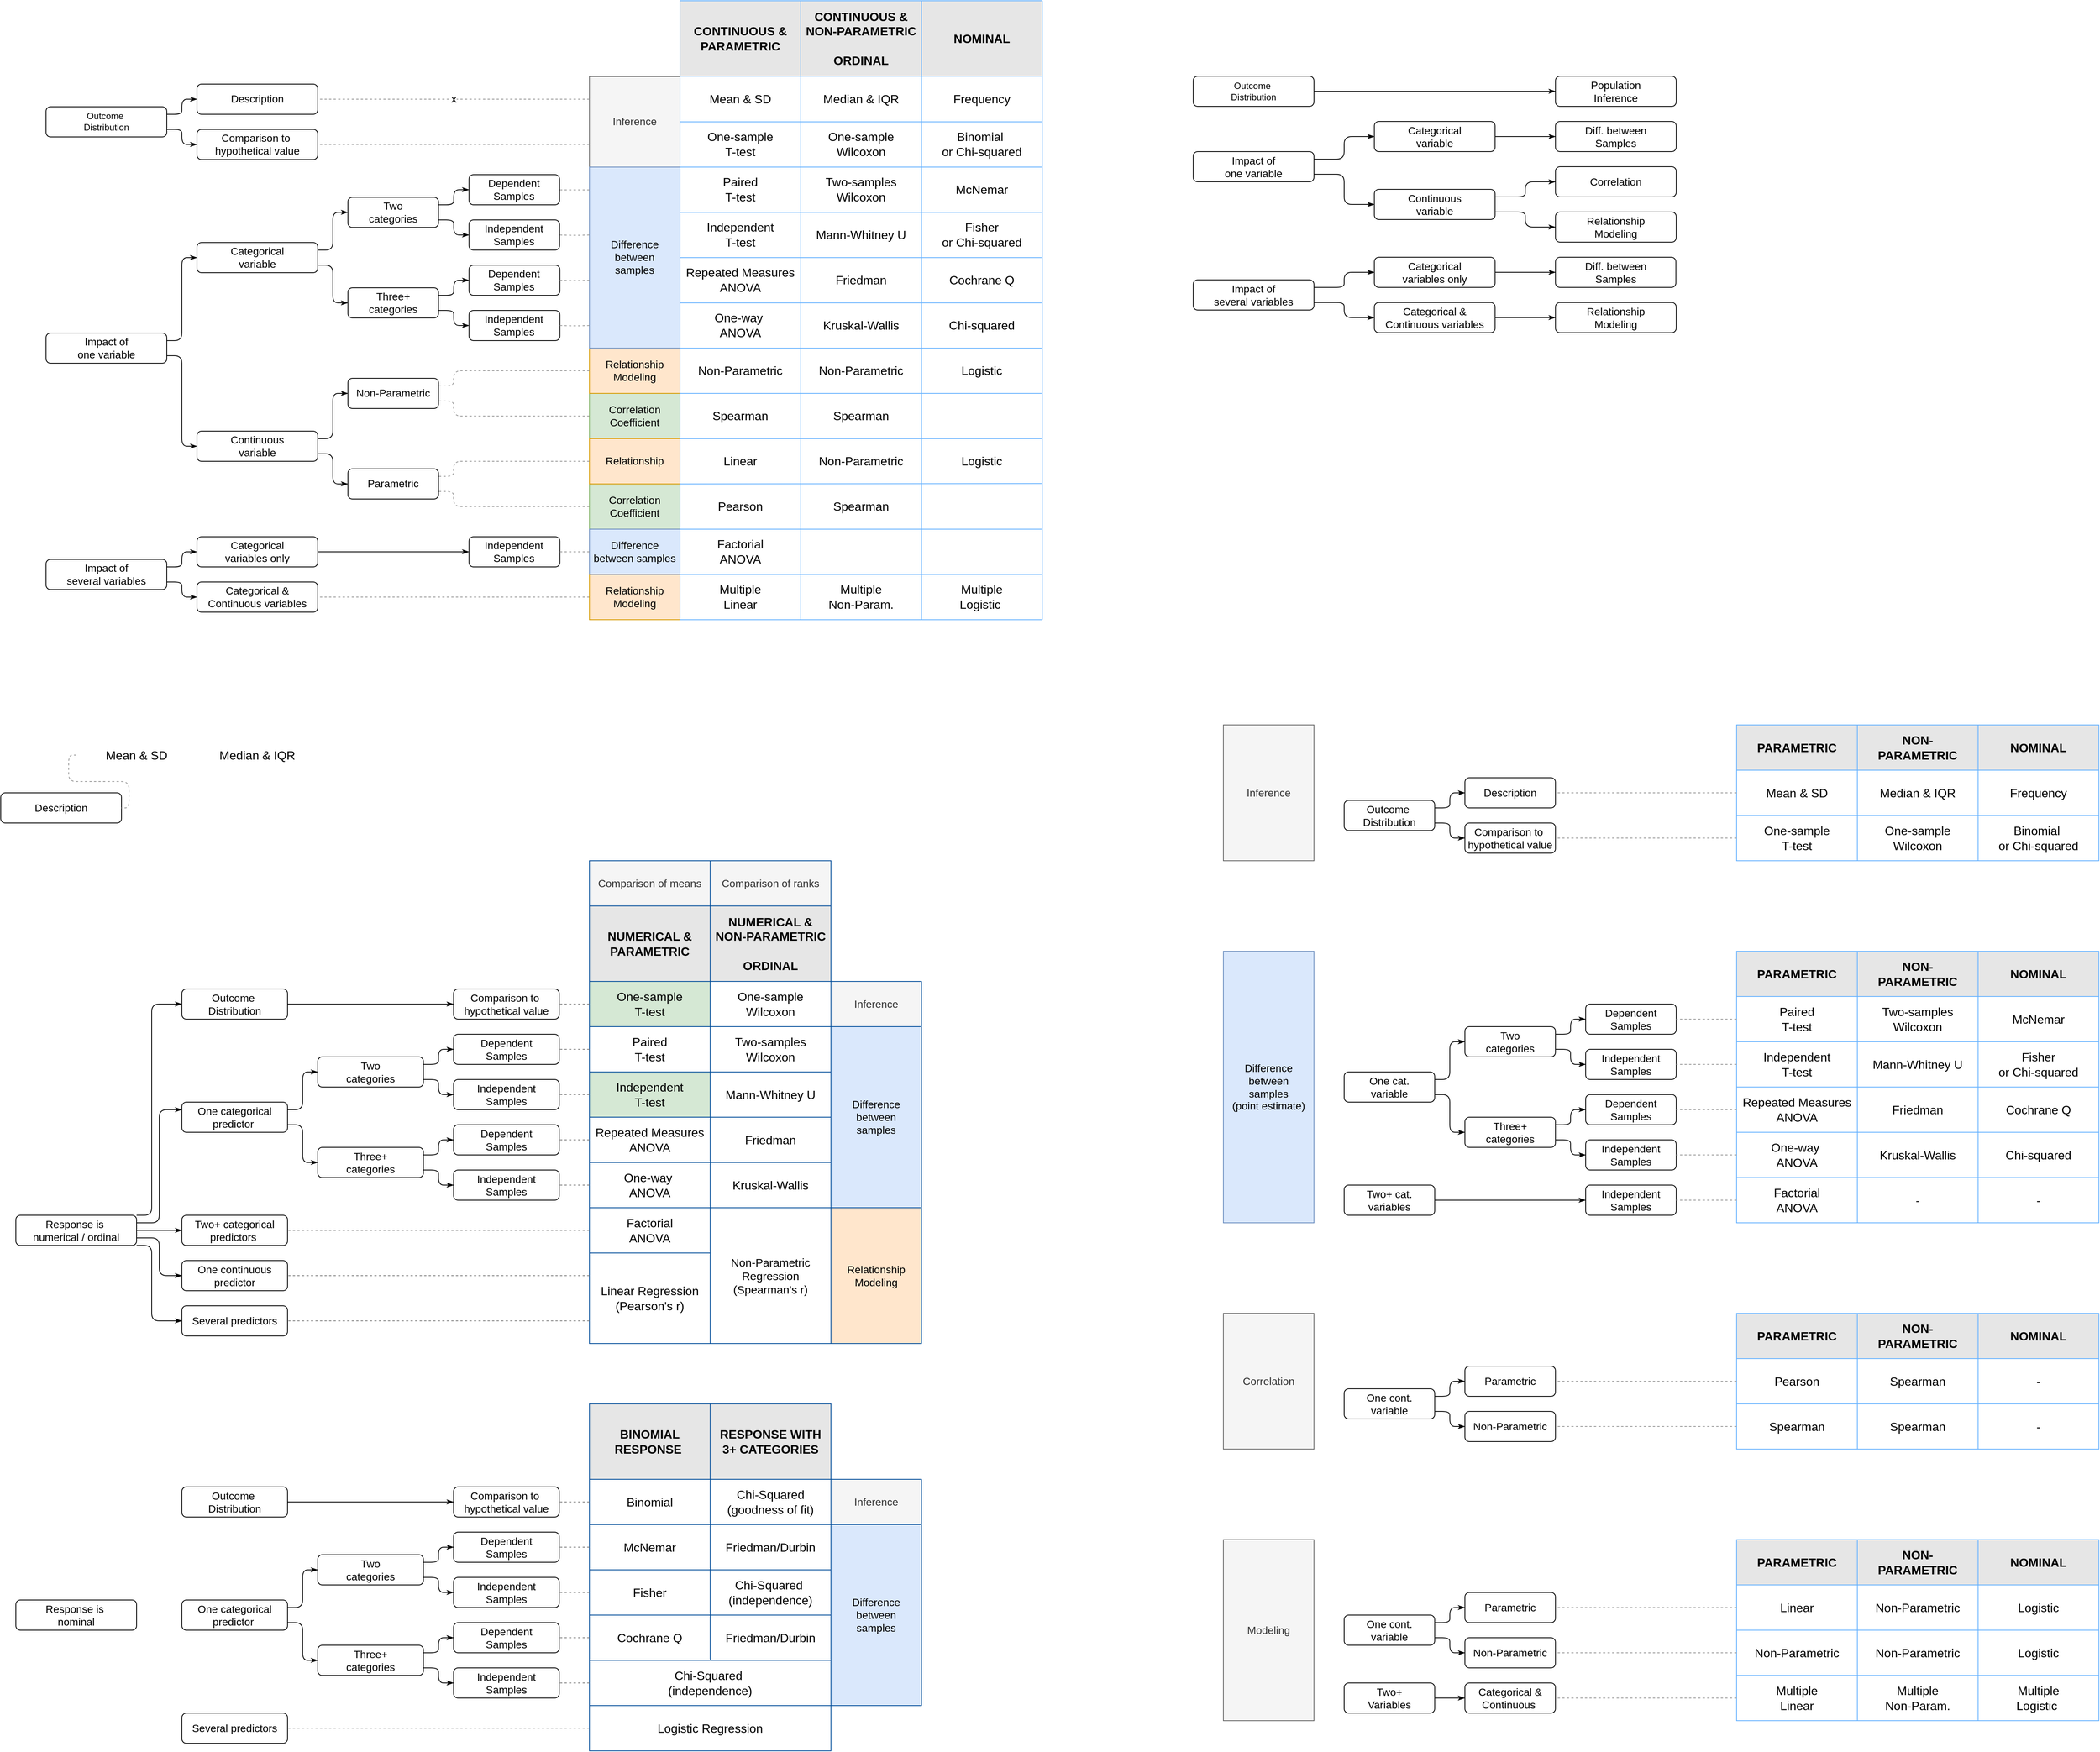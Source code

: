 <mxfile version="12.4.2" type="device" pages="1"><diagram id="ZuekufQIsCYQd2VBIoGK" name="Page-1"><mxGraphModel dx="4890" dy="2770" grid="1" gridSize="10" guides="0" tooltips="1" connect="1" arrows="1" fold="1" page="1" pageScale="1" pageWidth="840" pageHeight="1200" math="0" shadow="0"><root><mxCell id="0"/><mxCell id="1" parent="0"/><mxCell id="bcl5rDtu9fKRaF4wPNXP-898" value="Inference" style="rounded=1;whiteSpace=wrap;html=1;fontSize=14;fillColor=#f5f5f5;strokeColor=#666666;arcSize=0;fontColor=#333333;" parent="1" vertex="1"><mxGeometry x="-1400" y="-1039.52" width="120" height="120" as="geometry"/></mxCell><mxCell id="bcl5rDtu9fKRaF4wPNXP-876" value="&lt;b style=&quot;font-size: 16px;&quot;&gt;CONTINUOUS &amp;amp; PARAMETRIC&lt;/b&gt;" style="rounded=1;whiteSpace=wrap;html=1;horizontal=1;fontSize=16;fillColor=#E6E6E6;strokeColor=none;arcSize=0;" parent="1" vertex="1"><mxGeometry x="-1280" y="-1140" width="160" height="100" as="geometry"/></mxCell><mxCell id="bcl5rDtu9fKRaF4wPNXP-877" value="&lt;b style=&quot;font-size: 16px&quot;&gt;CONTINUOUS &amp;amp; &lt;br style=&quot;font-size: 16px&quot;&gt;NON-PARAMETRIC&lt;br&gt;&lt;br&gt;ORDINAL&lt;br&gt;&lt;/b&gt;" style="rounded=1;whiteSpace=wrap;html=1;horizontal=1;fontSize=16;fillColor=#E6E6E6;strokeColor=none;arcSize=0;" parent="1" vertex="1"><mxGeometry x="-1120" y="-1140" width="160" height="100" as="geometry"/></mxCell><mxCell id="bcl5rDtu9fKRaF4wPNXP-878" value="&lt;b style=&quot;font-size: 16px;&quot;&gt;NOMINAL&lt;/b&gt;" style="rounded=1;whiteSpace=wrap;html=1;horizontal=1;fontSize=16;fillColor=#E6E6E6;strokeColor=none;arcSize=0;" parent="1" vertex="1"><mxGeometry x="-960" y="-1140" width="160" height="100" as="geometry"/></mxCell><mxCell id="bcl5rDtu9fKRaF4wPNXP-686" value="Categorical&lt;br style=&quot;font-size: 14px;&quot;&gt;variable" style="rounded=1;whiteSpace=wrap;html=1;fontSize=14;" parent="1" vertex="1"><mxGeometry x="-1920" y="-819.52" width="160" height="40" as="geometry"/></mxCell><mxCell id="bcl5rDtu9fKRaF4wPNXP-687" value="Two &lt;br&gt;categories" style="rounded=1;whiteSpace=wrap;html=1;fontSize=14;" parent="1" vertex="1"><mxGeometry x="-1720" y="-879.52" width="120" height="40" as="geometry"/></mxCell><mxCell id="bcl5rDtu9fKRaF4wPNXP-688" value="Dependent&lt;br&gt;Samples" style="rounded=1;whiteSpace=wrap;html=1;fontSize=14;" parent="1" vertex="1"><mxGeometry x="-1559.57" y="-909.52" width="120" height="40" as="geometry"/></mxCell><mxCell id="bcl5rDtu9fKRaF4wPNXP-689" value="" style="endArrow=none;html=1;edgeStyle=orthogonalEdgeStyle;entryX=1;entryY=0.25;entryDx=0;entryDy=0;exitX=0;exitY=0.5;exitDx=0;exitDy=0;startArrow=classicThin;startFill=1;fontSize=14;" parent="1" source="bcl5rDtu9fKRaF4wPNXP-688" target="bcl5rDtu9fKRaF4wPNXP-687" edge="1"><mxGeometry width="50" height="50" relative="1" as="geometry"><mxPoint x="-1220" y="-209.52" as="sourcePoint"/><mxPoint x="-1170" y="-259.52" as="targetPoint"/></mxGeometry></mxCell><mxCell id="bcl5rDtu9fKRaF4wPNXP-690" value="Paired&lt;br style=&quot;font-size: 16px&quot;&gt;T-test" style="rounded=1;whiteSpace=wrap;html=1;horizontal=1;fontSize=16;fillColor=none;strokeColor=none;" parent="1" vertex="1"><mxGeometry x="-1280" y="-909.52" width="160" height="40" as="geometry"/></mxCell><mxCell id="bcl5rDtu9fKRaF4wPNXP-692" value="" style="endArrow=none;html=1;edgeStyle=orthogonalEdgeStyle;entryX=1;entryY=0.75;entryDx=0;entryDy=0;startArrow=classicThin;startFill=1;exitX=0;exitY=0.5;exitDx=0;exitDy=0;fontSize=14;" parent="1" source="bcl5rDtu9fKRaF4wPNXP-693" target="bcl5rDtu9fKRaF4wPNXP-687" edge="1"><mxGeometry width="50" height="50" relative="1" as="geometry"><mxPoint x="-1010" y="-599.52" as="sourcePoint"/><mxPoint x="-730" y="-749.52" as="targetPoint"/></mxGeometry></mxCell><mxCell id="bcl5rDtu9fKRaF4wPNXP-693" value="Independent&lt;br&gt;Samples" style="rounded=1;whiteSpace=wrap;html=1;fontSize=14;" parent="1" vertex="1"><mxGeometry x="-1559.57" y="-849.52" width="120" height="40" as="geometry"/></mxCell><mxCell id="bcl5rDtu9fKRaF4wPNXP-694" value="Independent&lt;br style=&quot;font-size: 16px&quot;&gt;T-test" style="rounded=1;whiteSpace=wrap;html=1;horizontal=1;fontSize=16;fillColor=none;strokeColor=none;" parent="1" vertex="1"><mxGeometry x="-1280" y="-849.52" width="160" height="40" as="geometry"/></mxCell><mxCell id="bcl5rDtu9fKRaF4wPNXP-696" value="Three+ &lt;br&gt;categories" style="rounded=1;whiteSpace=wrap;html=1;fontSize=14;" parent="1" vertex="1"><mxGeometry x="-1720" y="-759.52" width="120" height="40" as="geometry"/></mxCell><mxCell id="bcl5rDtu9fKRaF4wPNXP-697" value="&lt;span style=&quot;white-space: normal; font-size: 16px;&quot;&gt;Repeated Measures ANOVA&lt;/span&gt;" style="rounded=1;whiteSpace=wrap;html=1;horizontal=1;fontSize=16;fillColor=none;strokeColor=none;" parent="1" vertex="1"><mxGeometry x="-1280" y="-789.52" width="160" height="40" as="geometry"/></mxCell><mxCell id="bcl5rDtu9fKRaF4wPNXP-698" value="" style="endArrow=none;html=1;edgeStyle=orthogonalEdgeStyle;entryX=1;entryY=0.25;entryDx=0;entryDy=0;startArrow=classicThin;startFill=1;exitX=0;exitY=0.5;exitDx=0;exitDy=0;entryPerimeter=0;fontSize=14;" parent="1" source="bcl5rDtu9fKRaF4wPNXP-687" target="bcl5rDtu9fKRaF4wPNXP-686" edge="1"><mxGeometry width="50" height="50" relative="1" as="geometry"><mxPoint x="-1670.059" y="-1019.461" as="sourcePoint"/><mxPoint x="-1750.059" y="-1019.461" as="targetPoint"/></mxGeometry></mxCell><mxCell id="bcl5rDtu9fKRaF4wPNXP-699" value="" style="endArrow=none;html=1;edgeStyle=orthogonalEdgeStyle;entryX=1;entryY=0.75;entryDx=0;entryDy=0;startArrow=classicThin;startFill=1;exitX=0;exitY=0.5;exitDx=0;exitDy=0;fontSize=14;" parent="1" source="bcl5rDtu9fKRaF4wPNXP-696" target="bcl5rDtu9fKRaF4wPNXP-686" edge="1"><mxGeometry width="50" height="50" relative="1" as="geometry"><mxPoint x="-1670.059" y="-859.461" as="sourcePoint"/><mxPoint x="-1750.059" y="-810.049" as="targetPoint"/></mxGeometry></mxCell><mxCell id="bcl5rDtu9fKRaF4wPNXP-700" value="Impact of &lt;br&gt;one variable " style="rounded=1;whiteSpace=wrap;html=1;fontSize=14;" parent="1" vertex="1"><mxGeometry x="-2120" y="-699.52" width="160" height="40" as="geometry"/></mxCell><mxCell id="bcl5rDtu9fKRaF4wPNXP-701" value="" style="endArrow=none;html=1;edgeStyle=orthogonalEdgeStyle;entryX=1;entryY=0.25;entryDx=0;entryDy=0;startArrow=classicThin;startFill=1;exitX=0;exitY=0.5;exitDx=0;exitDy=0;fontSize=14;" parent="1" source="bcl5rDtu9fKRaF4wPNXP-686" target="bcl5rDtu9fKRaF4wPNXP-700" edge="1"><mxGeometry width="50" height="50" relative="1" as="geometry"><mxPoint x="-1859.999" y="-544.751" as="sourcePoint"/><mxPoint x="-1959.571" y="-719.234" as="targetPoint"/></mxGeometry></mxCell><mxCell id="bcl5rDtu9fKRaF4wPNXP-702" value="Continuous&lt;br style=&quot;font-size: 14px;&quot;&gt;variable" style="rounded=1;whiteSpace=wrap;html=1;fontSize=14;" parent="1" vertex="1"><mxGeometry x="-1920" y="-569.52" width="160" height="40" as="geometry"/></mxCell><mxCell id="bcl5rDtu9fKRaF4wPNXP-703" value="Non-Parametric" style="rounded=1;whiteSpace=wrap;html=1;fontSize=14;" parent="1" vertex="1"><mxGeometry x="-1720" y="-639.52" width="120" height="40" as="geometry"/></mxCell><mxCell id="bcl5rDtu9fKRaF4wPNXP-704" value="Parametric" style="rounded=1;whiteSpace=wrap;html=1;fontSize=14;" parent="1" vertex="1"><mxGeometry x="-1720" y="-519.52" width="120" height="40" as="geometry"/></mxCell><mxCell id="bcl5rDtu9fKRaF4wPNXP-705" value="Spearman" style="rounded=1;whiteSpace=wrap;html=1;horizontal=1;fontSize=16;fillColor=none;strokeColor=none;" parent="1" vertex="1"><mxGeometry x="-1280" y="-609.52" width="160" height="40" as="geometry"/></mxCell><mxCell id="bcl5rDtu9fKRaF4wPNXP-706" value="Pearson" style="rounded=1;whiteSpace=wrap;html=1;horizontal=1;fontSize=16;fillColor=none;strokeColor=none;" parent="1" vertex="1"><mxGeometry x="-1280" y="-489.52" width="160" height="40" as="geometry"/></mxCell><mxCell id="bcl5rDtu9fKRaF4wPNXP-707" value="" style="endArrow=none;html=1;edgeStyle=orthogonalEdgeStyle;startArrow=none;startFill=0;exitX=0;exitY=0.5;exitDx=0;exitDy=0;fontSize=14;entryX=1;entryY=0.75;entryDx=0;entryDy=0;dashed=1;strokeColor=#999999;" parent="1" source="bcl5rDtu9fKRaF4wPNXP-728" target="bcl5rDtu9fKRaF4wPNXP-703" edge="1"><mxGeometry width="50" height="50" relative="1" as="geometry"><mxPoint x="-1269.629" y="-719.461" as="sourcePoint"/><mxPoint x="-1630" y="-569.52" as="targetPoint"/><Array as="points"><mxPoint x="-1580" y="-589.52"/><mxPoint x="-1580" y="-609.52"/></Array></mxGeometry></mxCell><mxCell id="bcl5rDtu9fKRaF4wPNXP-708" value="" style="endArrow=none;html=1;edgeStyle=orthogonalEdgeStyle;startArrow=none;startFill=0;exitX=0;exitY=0.5;exitDx=0;exitDy=0;fontSize=14;entryX=1;entryY=0.75;entryDx=0;entryDy=0;dashed=1;strokeColor=#999999;" parent="1" source="bcl5rDtu9fKRaF4wPNXP-730" target="bcl5rDtu9fKRaF4wPNXP-704" edge="1"><mxGeometry width="50" height="50" relative="1" as="geometry"><mxPoint x="-1259.629" y="-629.461" as="sourcePoint"/><mxPoint x="-1629.57" y="-399.52" as="targetPoint"/><Array as="points"><mxPoint x="-1580" y="-469.52"/><mxPoint x="-1580" y="-489.52"/></Array></mxGeometry></mxCell><mxCell id="bcl5rDtu9fKRaF4wPNXP-709" value="" style="endArrow=none;html=1;edgeStyle=orthogonalEdgeStyle;entryX=1;entryY=0.25;entryDx=0;entryDy=0;startArrow=classicThin;startFill=1;exitX=0;exitY=0.5;exitDx=0;exitDy=0;fontSize=14;" parent="1" source="bcl5rDtu9fKRaF4wPNXP-703" target="bcl5rDtu9fKRaF4wPNXP-702" edge="1"><mxGeometry width="50" height="50" relative="1" as="geometry"><mxPoint x="-1670.059" y="-719.461" as="sourcePoint"/><mxPoint x="-1750.059" y="-670.049" as="targetPoint"/></mxGeometry></mxCell><mxCell id="bcl5rDtu9fKRaF4wPNXP-710" value="" style="endArrow=none;html=1;edgeStyle=orthogonalEdgeStyle;entryX=1;entryY=0.75;entryDx=0;entryDy=0;startArrow=classicThin;startFill=1;exitX=0;exitY=0.5;exitDx=0;exitDy=0;fontSize=14;" parent="1" source="bcl5rDtu9fKRaF4wPNXP-704" target="bcl5rDtu9fKRaF4wPNXP-702" edge="1"><mxGeometry width="50" height="50" relative="1" as="geometry"><mxPoint x="-1660.059" y="-709.461" as="sourcePoint"/><mxPoint x="-1740.059" y="-660.049" as="targetPoint"/></mxGeometry></mxCell><mxCell id="bcl5rDtu9fKRaF4wPNXP-711" value="" style="endArrow=none;html=1;edgeStyle=orthogonalEdgeStyle;startArrow=classicThin;startFill=1;exitX=0;exitY=0.5;exitDx=0;exitDy=0;entryX=1;entryY=0.75;entryDx=0;entryDy=0;fontSize=14;" parent="1" source="bcl5rDtu9fKRaF4wPNXP-702" target="bcl5rDtu9fKRaF4wPNXP-700" edge="1"><mxGeometry width="50" height="50" relative="1" as="geometry"><mxPoint x="-1910.059" y="-659.461" as="sourcePoint"/><mxPoint x="-1989" y="-500.52" as="targetPoint"/></mxGeometry></mxCell><mxCell id="bcl5rDtu9fKRaF4wPNXP-712" value="Impact of &lt;br&gt;several variables" style="rounded=1;whiteSpace=wrap;html=1;fontSize=14;" parent="1" vertex="1"><mxGeometry x="-2120" y="-399.52" width="160" height="40" as="geometry"/></mxCell><mxCell id="bcl5rDtu9fKRaF4wPNXP-713" value="Categorical&lt;br style=&quot;font-size: 14px;&quot;&gt;variables only" style="rounded=1;whiteSpace=wrap;html=1;fontSize=14;" parent="1" vertex="1"><mxGeometry x="-1920" y="-429.52" width="160" height="40" as="geometry"/></mxCell><mxCell id="bcl5rDtu9fKRaF4wPNXP-714" value="" style="endArrow=none;html=1;edgeStyle=orthogonalEdgeStyle;startArrow=classicThin;startFill=1;exitX=0;exitY=0.5;exitDx=0;exitDy=0;entryX=1;entryY=0.25;entryDx=0;entryDy=0;fontSize=14;" parent="1" source="bcl5rDtu9fKRaF4wPNXP-713" target="bcl5rDtu9fKRaF4wPNXP-712" edge="1"><mxGeometry width="50" height="50" relative="1" as="geometry"><mxPoint x="-1910.489" y="-519.461" as="sourcePoint"/><mxPoint x="-1990.489" y="-599.461" as="targetPoint"/></mxGeometry></mxCell><mxCell id="bcl5rDtu9fKRaF4wPNXP-715" value="Factorial&lt;br style=&quot;font-size: 16px;&quot;&gt;ANOVA" style="rounded=1;whiteSpace=wrap;html=1;horizontal=1;fontSize=16;fillColor=none;strokeColor=none;" parent="1" vertex="1"><mxGeometry x="-1280" y="-429.52" width="160" height="40" as="geometry"/></mxCell><mxCell id="bcl5rDtu9fKRaF4wPNXP-716" value="" style="endArrow=none;html=1;edgeStyle=orthogonalEdgeStyle;entryX=1;entryY=0.5;entryDx=0;entryDy=0;startArrow=classicThin;startFill=1;exitX=0;exitY=0.5;exitDx=0;exitDy=0;fontSize=14;" parent="1" source="bcl5rDtu9fKRaF4wPNXP-837" target="bcl5rDtu9fKRaF4wPNXP-713" edge="1"><mxGeometry width="50" height="50" relative="1" as="geometry"><mxPoint x="-1230.489" y="-479.461" as="sourcePoint"/><mxPoint x="-1590.489" y="-479.461" as="targetPoint"/></mxGeometry></mxCell><mxCell id="bcl5rDtu9fKRaF4wPNXP-717" value="Multiple &lt;br&gt;Linear" style="rounded=1;whiteSpace=wrap;html=1;horizontal=1;fontSize=16;fillColor=none;strokeColor=none;" parent="1" vertex="1"><mxGeometry x="-1280" y="-369.52" width="160" height="40" as="geometry"/></mxCell><mxCell id="bcl5rDtu9fKRaF4wPNXP-718" value="Categorical &amp;amp; Continuous variables" style="rounded=1;whiteSpace=wrap;html=1;fontSize=14;" parent="1" vertex="1"><mxGeometry x="-1920" y="-369.52" width="160" height="40" as="geometry"/></mxCell><mxCell id="bcl5rDtu9fKRaF4wPNXP-719" value="" style="endArrow=none;html=1;edgeStyle=orthogonalEdgeStyle;entryX=1;entryY=0.5;entryDx=0;entryDy=0;startArrow=none;startFill=0;exitX=0;exitY=0.5;exitDx=0;exitDy=0;fontSize=14;dashed=1;strokeColor=#999999;" parent="1" source="bcl5rDtu9fKRaF4wPNXP-835" target="bcl5rDtu9fKRaF4wPNXP-718" edge="1"><mxGeometry width="50" height="50" relative="1" as="geometry"><mxPoint x="-1230.489" y="-419.461" as="sourcePoint"/><mxPoint x="-1790.489" y="-419.461" as="targetPoint"/></mxGeometry></mxCell><mxCell id="bcl5rDtu9fKRaF4wPNXP-720" value="" style="endArrow=none;html=1;edgeStyle=orthogonalEdgeStyle;startArrow=classicThin;startFill=1;exitX=0;exitY=0.5;exitDx=0;exitDy=0;entryX=1;entryY=0.75;entryDx=0;entryDy=0;fontSize=14;" parent="1" source="bcl5rDtu9fKRaF4wPNXP-718" target="bcl5rDtu9fKRaF4wPNXP-712" edge="1"><mxGeometry width="50" height="50" relative="1" as="geometry"><mxPoint x="-1910.489" y="-399.461" as="sourcePoint"/><mxPoint x="-1990.489" y="-370.049" as="targetPoint"/></mxGeometry></mxCell><mxCell id="bcl5rDtu9fKRaF4wPNXP-721" value="&lt;span style=&quot;text-align: left; white-space: nowrap; font-size: 16px;&quot;&gt;One-way&amp;nbsp;&lt;br style=&quot;font-size: 16px;&quot;&gt;ANOVA&lt;/span&gt;" style="rounded=1;whiteSpace=wrap;html=1;horizontal=1;fontSize=16;fillColor=none;strokeColor=none;" parent="1" vertex="1"><mxGeometry x="-1280" y="-729.52" width="160" height="40" as="geometry"/></mxCell><mxCell id="bcl5rDtu9fKRaF4wPNXP-722" value="Dependent&lt;br&gt;Samples" style="rounded=1;whiteSpace=wrap;html=1;fontSize=14;" parent="1" vertex="1"><mxGeometry x="-1559.57" y="-789.52" width="120.43" height="40" as="geometry"/></mxCell><mxCell id="bcl5rDtu9fKRaF4wPNXP-723" value="" style="endArrow=none;html=1;edgeStyle=orthogonalEdgeStyle;exitX=0;exitY=0.5;exitDx=0;exitDy=0;startArrow=classicThin;startFill=1;fontSize=14;entryX=1;entryY=0.25;entryDx=0;entryDy=0;" parent="1" source="bcl5rDtu9fKRaF4wPNXP-722" target="bcl5rDtu9fKRaF4wPNXP-696" edge="1"><mxGeometry width="50" height="50" relative="1" as="geometry"><mxPoint x="-1220.43" y="-89.52" as="sourcePoint"/><mxPoint x="-1590" y="-749.52" as="targetPoint"/></mxGeometry></mxCell><mxCell id="bcl5rDtu9fKRaF4wPNXP-725" value="" style="endArrow=none;html=1;edgeStyle=orthogonalEdgeStyle;startArrow=classicThin;startFill=1;exitX=0;exitY=0.5;exitDx=0;exitDy=0;fontSize=14;entryX=1;entryY=0.75;entryDx=0;entryDy=0;" parent="1" source="bcl5rDtu9fKRaF4wPNXP-726" target="bcl5rDtu9fKRaF4wPNXP-696" edge="1"><mxGeometry width="50" height="50" relative="1" as="geometry"><mxPoint x="-1010.43" y="-479.52" as="sourcePoint"/><mxPoint x="-1590" y="-729.52" as="targetPoint"/></mxGeometry></mxCell><mxCell id="bcl5rDtu9fKRaF4wPNXP-726" value="Independent&lt;br&gt;Samples" style="rounded=1;whiteSpace=wrap;html=1;fontSize=14;" parent="1" vertex="1"><mxGeometry x="-1559.57" y="-729.52" width="120.43" height="40" as="geometry"/></mxCell><mxCell id="bcl5rDtu9fKRaF4wPNXP-728" value="Correlation&lt;br&gt;Coefficient" style="rounded=1;whiteSpace=wrap;html=1;fontSize=14;fillColor=#d5e8d4;strokeColor=#82b366;arcSize=0;" parent="1" vertex="1"><mxGeometry x="-1400" y="-619.52" width="120" height="60" as="geometry"/></mxCell><mxCell id="bcl5rDtu9fKRaF4wPNXP-730" value="Correlation&lt;br&gt;Coefficient" style="rounded=1;whiteSpace=wrap;html=1;fontSize=14;fillColor=#d5e8d4;strokeColor=#82b366;arcSize=0;" parent="1" vertex="1"><mxGeometry x="-1400" y="-499.52" width="120" height="60" as="geometry"/></mxCell><mxCell id="bcl5rDtu9fKRaF4wPNXP-732" value="Linear " style="rounded=1;whiteSpace=wrap;html=1;horizontal=1;fontSize=16;fillColor=none;strokeColor=none;" parent="1" vertex="1"><mxGeometry x="-1280" y="-549.52" width="160" height="40" as="geometry"/></mxCell><mxCell id="bcl5rDtu9fKRaF4wPNXP-733" value="Relationship" style="rounded=1;whiteSpace=wrap;html=1;fontSize=14;fillColor=#ffe6cc;strokeColor=#d79b00;arcSize=0;" parent="1" vertex="1"><mxGeometry x="-1400" y="-559.52" width="120" height="60" as="geometry"/></mxCell><mxCell id="bcl5rDtu9fKRaF4wPNXP-735" value="" style="endArrow=none;html=1;edgeStyle=orthogonalEdgeStyle;startArrow=none;startFill=0;exitX=0;exitY=0.5;exitDx=0;exitDy=0;fontSize=14;entryX=1;entryY=0.25;entryDx=0;entryDy=0;dashed=1;strokeColor=#999999;" parent="1" source="bcl5rDtu9fKRaF4wPNXP-733" target="bcl5rDtu9fKRaF4wPNXP-704" edge="1"><mxGeometry width="50" height="50" relative="1" as="geometry"><mxPoint x="-1534.351" y="-369.524" as="sourcePoint"/><mxPoint x="-1620" y="-549.52" as="targetPoint"/><Array as="points"><mxPoint x="-1580" y="-529.52"/><mxPoint x="-1580" y="-509.52"/></Array></mxGeometry></mxCell><mxCell id="bcl5rDtu9fKRaF4wPNXP-777" value="Two-samples&lt;br style=&quot;font-size: 16px;&quot;&gt;Wilcoxon" style="rounded=1;whiteSpace=wrap;html=1;horizontal=1;fontSize=16;fillColor=none;strokeColor=none;" parent="1" vertex="1"><mxGeometry x="-1120" y="-909.52" width="160" height="40" as="geometry"/></mxCell><mxCell id="bcl5rDtu9fKRaF4wPNXP-778" value="Mann-Whitney U" style="rounded=1;whiteSpace=wrap;html=1;horizontal=1;fontSize=16;fillColor=none;strokeColor=none;" parent="1" vertex="1"><mxGeometry x="-1120" y="-849.52" width="160" height="40" as="geometry"/></mxCell><mxCell id="bcl5rDtu9fKRaF4wPNXP-779" value="Friedman" style="rounded=1;whiteSpace=wrap;html=1;horizontal=1;fontSize=16;fillColor=none;strokeColor=none;" parent="1" vertex="1"><mxGeometry x="-1120" y="-789.52" width="160" height="40" as="geometry"/></mxCell><mxCell id="bcl5rDtu9fKRaF4wPNXP-780" value="Kruskal-Wallis" style="rounded=1;whiteSpace=wrap;html=1;horizontal=1;fontSize=16;fillColor=none;strokeColor=none;" parent="1" vertex="1"><mxGeometry x="-1120" y="-729.52" width="160" height="40" as="geometry"/></mxCell><mxCell id="bcl5rDtu9fKRaF4wPNXP-781" value="Relationship&lt;br&gt;Modeling" style="rounded=1;whiteSpace=wrap;html=1;fontSize=14;fillColor=#ffe6cc;strokeColor=#d79b00;arcSize=0;" parent="1" vertex="1"><mxGeometry x="-1400" y="-679.52" width="120" height="60" as="geometry"/></mxCell><mxCell id="bcl5rDtu9fKRaF4wPNXP-782" value="" style="endArrow=none;html=1;edgeStyle=orthogonalEdgeStyle;entryX=1;entryY=0.25;entryDx=0;entryDy=0;startArrow=none;startFill=0;exitX=0;exitY=0.5;exitDx=0;exitDy=0;fontSize=14;dashed=1;strokeColor=#999999;" parent="1" source="bcl5rDtu9fKRaF4wPNXP-781" target="bcl5rDtu9fKRaF4wPNXP-703" edge="1"><mxGeometry width="50" height="50" relative="1" as="geometry"><mxPoint x="-1590.31" y="-639.623" as="sourcePoint"/><mxPoint x="-1630.31" y="-629.279" as="targetPoint"/><Array as="points"><mxPoint x="-1580" y="-649.52"/><mxPoint x="-1580" y="-629.52"/></Array></mxGeometry></mxCell><mxCell id="bcl5rDtu9fKRaF4wPNXP-783" value="Non-Parametric" style="rounded=1;whiteSpace=wrap;html=1;horizontal=1;fontSize=16;fillColor=none;strokeColor=none;" parent="1" vertex="1"><mxGeometry x="-1280" y="-669.52" width="160" height="40" as="geometry"/></mxCell><mxCell id="bcl5rDtu9fKRaF4wPNXP-785" value="&lt;span style=&quot;white-space: normal ; font-size: 16px&quot;&gt;Spearman&lt;/span&gt;" style="rounded=1;whiteSpace=wrap;html=1;horizontal=1;fontSize=16;fillColor=none;strokeColor=none;" parent="1" vertex="1"><mxGeometry x="-1120" y="-609.52" width="160" height="40" as="geometry"/></mxCell><mxCell id="bcl5rDtu9fKRaF4wPNXP-786" value="&lt;span style=&quot;white-space: normal ; font-size: 16px&quot;&gt;Spearman&lt;/span&gt;" style="rounded=1;whiteSpace=wrap;html=1;horizontal=1;fontSize=16;fillColor=none;strokeColor=none;" parent="1" vertex="1"><mxGeometry x="-1120" y="-489.52" width="160" height="40" as="geometry"/></mxCell><mxCell id="bcl5rDtu9fKRaF4wPNXP-787" value="Non-Parametric" style="rounded=1;whiteSpace=wrap;html=1;horizontal=1;fontSize=16;fillColor=none;strokeColor=none;" parent="1" vertex="1"><mxGeometry x="-1120" y="-669.52" width="160" height="40" as="geometry"/></mxCell><mxCell id="bcl5rDtu9fKRaF4wPNXP-788" value="Non-Parametric" style="rounded=1;whiteSpace=wrap;html=1;horizontal=1;fontSize=16;fillColor=none;strokeColor=none;" parent="1" vertex="1"><mxGeometry x="-1120" y="-549.52" width="160" height="40" as="geometry"/></mxCell><mxCell id="bcl5rDtu9fKRaF4wPNXP-789" value="Multiple &lt;br&gt;Non-Param." style="rounded=1;whiteSpace=wrap;html=1;horizontal=1;fontSize=16;fillColor=none;strokeColor=none;" parent="1" vertex="1"><mxGeometry x="-1120" y="-369.52" width="160" height="40" as="geometry"/></mxCell><mxCell id="bcl5rDtu9fKRaF4wPNXP-827" value="McNemar" style="rounded=1;whiteSpace=wrap;html=1;horizontal=1;fontSize=16;fillColor=none;strokeColor=none;" parent="1" vertex="1"><mxGeometry x="-960" y="-909.52" width="160" height="40" as="geometry"/></mxCell><mxCell id="bcl5rDtu9fKRaF4wPNXP-828" value="Fisher&lt;br style=&quot;font-size: 16px;&quot;&gt;or Chi-squared" style="rounded=1;whiteSpace=wrap;html=1;horizontal=1;fontSize=16;fillColor=none;strokeColor=none;" parent="1" vertex="1"><mxGeometry x="-960" y="-849.52" width="160" height="40" as="geometry"/></mxCell><mxCell id="bcl5rDtu9fKRaF4wPNXP-829" value="Cochrane Q" style="rounded=1;whiteSpace=wrap;html=1;horizontal=1;fontSize=16;fillColor=none;strokeColor=none;" parent="1" vertex="1"><mxGeometry x="-960" y="-789.52" width="160" height="40" as="geometry"/></mxCell><mxCell id="bcl5rDtu9fKRaF4wPNXP-830" value="Chi-squared" style="rounded=1;whiteSpace=wrap;html=1;horizontal=1;fontSize=16;fillColor=none;strokeColor=none;" parent="1" vertex="1"><mxGeometry x="-960" y="-729.52" width="160" height="40" as="geometry"/></mxCell><mxCell id="bcl5rDtu9fKRaF4wPNXP-831" value="Logistic " style="rounded=1;whiteSpace=wrap;html=1;horizontal=1;fontSize=16;fillColor=none;strokeColor=none;" parent="1" vertex="1"><mxGeometry x="-960" y="-669.52" width="160" height="40" as="geometry"/></mxCell><mxCell id="bcl5rDtu9fKRaF4wPNXP-832" value="Logistic " style="rounded=1;whiteSpace=wrap;html=1;horizontal=1;fontSize=16;fillColor=none;strokeColor=none;" parent="1" vertex="1"><mxGeometry x="-960" y="-549.52" width="160" height="40" as="geometry"/></mxCell><mxCell id="bcl5rDtu9fKRaF4wPNXP-834" value="Multiple &lt;br&gt;Logistic&amp;nbsp;" style="rounded=1;whiteSpace=wrap;html=1;horizontal=1;fontSize=16;fillColor=none;strokeColor=none;" parent="1" vertex="1"><mxGeometry x="-960" y="-369.52" width="160" height="40" as="geometry"/></mxCell><mxCell id="bcl5rDtu9fKRaF4wPNXP-835" value="Relationship&lt;br&gt;Modeling" style="rounded=1;whiteSpace=wrap;html=1;fontSize=14;fillColor=#ffe6cc;strokeColor=#d79b00;arcSize=0;" parent="1" vertex="1"><mxGeometry x="-1400" y="-379.52" width="120" height="60" as="geometry"/></mxCell><mxCell id="bcl5rDtu9fKRaF4wPNXP-837" value="Independent&lt;br&gt;Samples" style="rounded=1;whiteSpace=wrap;html=1;fontSize=14;" parent="1" vertex="1"><mxGeometry x="-1559.57" y="-429.52" width="120.43" height="40" as="geometry"/></mxCell><mxCell id="bcl5rDtu9fKRaF4wPNXP-844" value="" style="endArrow=none;html=1;strokeColor=#66B2FF;fontSize=16;fillColor=#dae8fc;rounded=0;" parent="1" edge="1"><mxGeometry width="50" height="50" relative="1" as="geometry"><mxPoint x="-1280.57" y="-859.52" as="sourcePoint"/><mxPoint x="-800.57" y="-859.52" as="targetPoint"/></mxGeometry></mxCell><mxCell id="bcl5rDtu9fKRaF4wPNXP-845" value="" style="endArrow=none;html=1;strokeColor=#66B2FF;fontSize=14;fillColor=#dae8fc;rounded=0;" parent="1" edge="1"><mxGeometry width="50" height="50" relative="1" as="geometry"><mxPoint x="-960" y="-319.52" as="sourcePoint"/><mxPoint x="-960" y="-1140" as="targetPoint"/></mxGeometry></mxCell><mxCell id="bcl5rDtu9fKRaF4wPNXP-846" value="" style="endArrow=none;html=1;strokeColor=#66B2FF;fontSize=14;fillColor=#dae8fc;rounded=0;" parent="1" edge="1"><mxGeometry width="50" height="50" relative="1" as="geometry"><mxPoint x="-1120" y="-319.52" as="sourcePoint"/><mxPoint x="-1120" y="-1140" as="targetPoint"/></mxGeometry></mxCell><mxCell id="bcl5rDtu9fKRaF4wPNXP-847" value="" style="endArrow=none;html=1;strokeColor=#66B2FF;fontSize=16;fillColor=#dae8fc;rounded=0;" parent="1" edge="1"><mxGeometry width="50" height="50" relative="1" as="geometry"><mxPoint x="-1280.57" y="-799.52" as="sourcePoint"/><mxPoint x="-800.57" y="-799.52" as="targetPoint"/></mxGeometry></mxCell><mxCell id="bcl5rDtu9fKRaF4wPNXP-848" value="" style="endArrow=none;html=1;strokeColor=#66B2FF;fontSize=16;fillColor=#dae8fc;rounded=0;" parent="1" edge="1"><mxGeometry width="50" height="50" relative="1" as="geometry"><mxPoint x="-1280.57" y="-739.52" as="sourcePoint"/><mxPoint x="-800.57" y="-739.52" as="targetPoint"/></mxGeometry></mxCell><mxCell id="bcl5rDtu9fKRaF4wPNXP-849" value="" style="endArrow=none;html=1;strokeColor=#66B2FF;fontSize=16;fillColor=#dae8fc;rounded=0;" parent="1" edge="1"><mxGeometry width="50" height="50" relative="1" as="geometry"><mxPoint x="-1280.57" y="-679.52" as="sourcePoint"/><mxPoint x="-800.57" y="-679.52" as="targetPoint"/></mxGeometry></mxCell><mxCell id="bcl5rDtu9fKRaF4wPNXP-850" value="" style="endArrow=none;html=1;strokeColor=#66B2FF;fontSize=16;fillColor=#dae8fc;rounded=0;" parent="1" edge="1"><mxGeometry width="50" height="50" relative="1" as="geometry"><mxPoint x="-1280.57" y="-619.52" as="sourcePoint"/><mxPoint x="-800.57" y="-619.52" as="targetPoint"/></mxGeometry></mxCell><mxCell id="bcl5rDtu9fKRaF4wPNXP-851" value="" style="endArrow=none;html=1;strokeColor=#66B2FF;fontSize=16;fillColor=#dae8fc;rounded=0;" parent="1" edge="1"><mxGeometry width="50" height="50" relative="1" as="geometry"><mxPoint x="-1280.57" y="-559.52" as="sourcePoint"/><mxPoint x="-800.57" y="-559.52" as="targetPoint"/></mxGeometry></mxCell><mxCell id="bcl5rDtu9fKRaF4wPNXP-852" value="" style="endArrow=none;html=1;strokeColor=#66B2FF;fontSize=16;fillColor=#dae8fc;rounded=0;" parent="1" edge="1"><mxGeometry width="50" height="50" relative="1" as="geometry"><mxPoint x="-1280.57" y="-499.52" as="sourcePoint"/><mxPoint x="-800.57" y="-500.02" as="targetPoint"/></mxGeometry></mxCell><mxCell id="bcl5rDtu9fKRaF4wPNXP-853" value="" style="endArrow=none;html=1;strokeColor=#66B2FF;fontSize=16;fillColor=#dae8fc;rounded=0;" parent="1" edge="1"><mxGeometry width="50" height="50" relative="1" as="geometry"><mxPoint x="-1280.57" y="-439.52" as="sourcePoint"/><mxPoint x="-800.57" y="-439.52" as="targetPoint"/></mxGeometry></mxCell><mxCell id="bcl5rDtu9fKRaF4wPNXP-854" value="" style="endArrow=none;html=1;strokeColor=#66B2FF;fontSize=16;fillColor=#dae8fc;rounded=0;" parent="1" edge="1"><mxGeometry width="50" height="50" relative="1" as="geometry"><mxPoint x="-1280.57" y="-379.52" as="sourcePoint"/><mxPoint x="-800.57" y="-379.52" as="targetPoint"/></mxGeometry></mxCell><mxCell id="bcl5rDtu9fKRaF4wPNXP-857" value="Difference&lt;br style=&quot;font-size: 14px;&quot;&gt;between samples" style="rounded=1;whiteSpace=wrap;html=1;fontSize=14;fillColor=#dae8fc;strokeColor=#6c8ebf;arcSize=0;" parent="1" vertex="1"><mxGeometry x="-1400" y="-439.52" width="120" height="60" as="geometry"/></mxCell><mxCell id="bcl5rDtu9fKRaF4wPNXP-862" value="Difference&lt;br style=&quot;font-size: 14px;&quot;&gt;between &lt;br style=&quot;font-size: 14px;&quot;&gt;samples" style="rounded=1;whiteSpace=wrap;html=1;fontSize=14;fillColor=#dae8fc;strokeColor=#6c8ebf;arcSize=0;" parent="1" vertex="1"><mxGeometry x="-1400" y="-919.52" width="120" height="240" as="geometry"/></mxCell><mxCell id="bcl5rDtu9fKRaF4wPNXP-864" value="" style="endArrow=none;html=1;strokeColor=#66B2FF;fontSize=16;fillColor=#dae8fc;rounded=0;" parent="1" edge="1"><mxGeometry width="50" height="50" relative="1" as="geometry"><mxPoint x="-1280.57" y="-319.52" as="sourcePoint"/><mxPoint x="-800.57" y="-319.52" as="targetPoint"/></mxGeometry></mxCell><mxCell id="bcl5rDtu9fKRaF4wPNXP-865" value="" style="endArrow=none;html=1;strokeColor=#66B2FF;fontSize=16;fillColor=#dae8fc;rounded=0;" parent="1" edge="1"><mxGeometry width="50" height="50" relative="1" as="geometry"><mxPoint x="-1280.0" y="-1040" as="sourcePoint"/><mxPoint x="-800.0" y="-1040" as="targetPoint"/></mxGeometry></mxCell><mxCell id="bcl5rDtu9fKRaF4wPNXP-866" value="" style="endArrow=none;html=1;strokeColor=#66B2FF;fontSize=14;fillColor=#dae8fc;rounded=0;" parent="1" edge="1"><mxGeometry width="50" height="50" relative="1" as="geometry"><mxPoint x="-800" y="-319.52" as="sourcePoint"/><mxPoint x="-800" y="-1140" as="targetPoint"/></mxGeometry></mxCell><mxCell id="bcl5rDtu9fKRaF4wPNXP-870" value="" style="endArrow=none;html=1;edgeStyle=orthogonalEdgeStyle;startArrow=none;startFill=0;exitX=0;exitY=0.5;exitDx=0;exitDy=0;fontSize=14;entryX=1;entryY=0.5;entryDx=0;entryDy=0;strokeColor=#999999;dashed=1;" parent="1" source="bcl5rDtu9fKRaF4wPNXP-857" target="bcl5rDtu9fKRaF4wPNXP-837" edge="1"><mxGeometry width="50" height="50" relative="1" as="geometry"><mxPoint x="-1550" y="-399.52" as="sourcePoint"/><mxPoint x="-1440" y="-379.52" as="targetPoint"/></mxGeometry></mxCell><mxCell id="bcl5rDtu9fKRaF4wPNXP-871" value="" style="endArrow=none;html=1;edgeStyle=orthogonalEdgeStyle;startArrow=none;startFill=0;exitX=0;exitY=0.5;exitDx=0;exitDy=0;fontSize=14;entryX=1;entryY=0.5;entryDx=0;entryDy=0;strokeColor=#999999;dashed=1;" parent="1" target="bcl5rDtu9fKRaF4wPNXP-726" edge="1"><mxGeometry width="50" height="50" relative="1" as="geometry"><mxPoint x="-1400.059" y="-709.461" as="sourcePoint"/><mxPoint x="-1429" y="-399.52" as="targetPoint"/></mxGeometry></mxCell><mxCell id="bcl5rDtu9fKRaF4wPNXP-872" value="" style="endArrow=none;html=1;edgeStyle=orthogonalEdgeStyle;startArrow=none;startFill=0;exitX=0;exitY=0.5;exitDx=0;exitDy=0;fontSize=14;entryX=1;entryY=0.5;entryDx=0;entryDy=0;strokeColor=#999999;dashed=1;" parent="1" target="bcl5rDtu9fKRaF4wPNXP-722" edge="1"><mxGeometry width="50" height="50" relative="1" as="geometry"><mxPoint x="-1400.059" y="-769.461" as="sourcePoint"/><mxPoint x="-1429" y="-699.52" as="targetPoint"/></mxGeometry></mxCell><mxCell id="bcl5rDtu9fKRaF4wPNXP-873" value="" style="endArrow=none;html=1;edgeStyle=orthogonalEdgeStyle;startArrow=none;startFill=0;exitX=0;exitY=0.5;exitDx=0;exitDy=0;fontSize=14;entryX=1;entryY=0.5;entryDx=0;entryDy=0;strokeColor=#999999;dashed=1;" parent="1" target="bcl5rDtu9fKRaF4wPNXP-693" edge="1"><mxGeometry width="50" height="50" relative="1" as="geometry"><mxPoint x="-1400.059" y="-829.461" as="sourcePoint"/><mxPoint x="-1429" y="-759.52" as="targetPoint"/></mxGeometry></mxCell><mxCell id="bcl5rDtu9fKRaF4wPNXP-875" value="" style="endArrow=none;html=1;strokeColor=#66B2FF;fontSize=16;fillColor=#dae8fc;rounded=0;" parent="1" edge="1"><mxGeometry width="50" height="50" relative="1" as="geometry"><mxPoint x="-1280" y="-1140" as="sourcePoint"/><mxPoint x="-800" y="-1140" as="targetPoint"/></mxGeometry></mxCell><mxCell id="bcl5rDtu9fKRaF4wPNXP-867" value="" style="endArrow=none;html=1;strokeColor=#66B2FF;fontSize=14;fillColor=#dae8fc;rounded=0;" parent="1" edge="1"><mxGeometry width="50" height="50" relative="1" as="geometry"><mxPoint x="-1280" y="-319.52" as="sourcePoint"/><mxPoint x="-1280" y="-1140" as="targetPoint"/></mxGeometry></mxCell><mxCell id="bcl5rDtu9fKRaF4wPNXP-881" value="" style="endArrow=none;html=1;edgeStyle=orthogonalEdgeStyle;startArrow=none;startFill=0;exitX=0;exitY=0.5;exitDx=0;exitDy=0;fontSize=14;entryX=1;entryY=0.5;entryDx=0;entryDy=0;strokeColor=#999999;dashed=1;" parent="1" edge="1"><mxGeometry width="50" height="50" relative="1" as="geometry"><mxPoint x="-1399.999" y="-889.291" as="sourcePoint"/><mxPoint x="-1439.999" y="-889.291" as="targetPoint"/></mxGeometry></mxCell><mxCell id="bcl5rDtu9fKRaF4wPNXP-886" value="&lt;font style=&quot;font-size: 14px&quot;&gt;Description&lt;/font&gt;" style="rounded=1;whiteSpace=wrap;html=1;" parent="1" vertex="1"><mxGeometry x="-1920" y="-1029.52" width="160" height="40" as="geometry"/></mxCell><mxCell id="bcl5rDtu9fKRaF4wPNXP-887" value="&lt;font style=&quot;font-size: 14px&quot;&gt;Comparison to&amp;nbsp;&lt;br&gt;hypothetical value&lt;/font&gt;" style="rounded=1;whiteSpace=wrap;html=1;" parent="1" vertex="1"><mxGeometry x="-1920" y="-969.52" width="160" height="40" as="geometry"/></mxCell><mxCell id="bcl5rDtu9fKRaF4wPNXP-888" value="" style="endArrow=none;html=1;strokeColor=#66B2FF;fontSize=16;fillColor=#dae8fc;rounded=0;" parent="1" edge="1"><mxGeometry width="50" height="50" relative="1" as="geometry"><mxPoint x="-1280.0" y="-919.52" as="sourcePoint"/><mxPoint x="-800.0" y="-919.52" as="targetPoint"/></mxGeometry></mxCell><mxCell id="bcl5rDtu9fKRaF4wPNXP-889" value="" style="endArrow=none;html=1;strokeColor=#66B2FF;fontSize=16;fillColor=#dae8fc;rounded=0;" parent="1" edge="1"><mxGeometry width="50" height="50" relative="1" as="geometry"><mxPoint x="-1280.0" y="-979.52" as="sourcePoint"/><mxPoint x="-800.0" y="-979.52" as="targetPoint"/></mxGeometry></mxCell><mxCell id="bcl5rDtu9fKRaF4wPNXP-890" value="&lt;font style=&quot;font-size: 16px&quot;&gt;Mean &amp;amp; SD&lt;/font&gt;" style="rounded=1;whiteSpace=wrap;html=1;horizontal=1;fontSize=16;fillColor=none;strokeColor=none;" parent="1" vertex="1"><mxGeometry x="-1280" y="-1029.52" width="160" height="40" as="geometry"/></mxCell><mxCell id="bcl5rDtu9fKRaF4wPNXP-891" value="One-sample&lt;br style=&quot;font-size: 16px&quot;&gt;T-test" style="rounded=1;whiteSpace=wrap;html=1;horizontal=1;fontSize=16;fillColor=none;strokeColor=none;" parent="1" vertex="1"><mxGeometry x="-1280" y="-969.52" width="160" height="40" as="geometry"/></mxCell><mxCell id="bcl5rDtu9fKRaF4wPNXP-892" value="&lt;font style=&quot;font-size: 16px&quot;&gt;Median &amp;amp; IQR&lt;/font&gt;" style="rounded=1;whiteSpace=wrap;html=1;horizontal=1;fontSize=16;fillColor=none;strokeColor=none;" parent="1" vertex="1"><mxGeometry x="-1120" y="-1029.52" width="160" height="40" as="geometry"/></mxCell><mxCell id="bcl5rDtu9fKRaF4wPNXP-893" value="One-sample&lt;br&gt;Wilcoxon" style="rounded=1;whiteSpace=wrap;html=1;horizontal=1;fontSize=16;fillColor=none;strokeColor=none;" parent="1" vertex="1"><mxGeometry x="-1120" y="-969.52" width="160" height="40" as="geometry"/></mxCell><mxCell id="bcl5rDtu9fKRaF4wPNXP-894" value="Frequency" style="rounded=1;whiteSpace=wrap;html=1;horizontal=1;fontSize=16;fillColor=none;strokeColor=none;" parent="1" vertex="1"><mxGeometry x="-960" y="-1029.52" width="160" height="40" as="geometry"/></mxCell><mxCell id="bcl5rDtu9fKRaF4wPNXP-895" value="Binomial&amp;nbsp;&lt;br&gt;or Chi-squared" style="rounded=1;whiteSpace=wrap;html=1;horizontal=1;fontSize=16;fillColor=none;strokeColor=none;" parent="1" vertex="1"><mxGeometry x="-960" y="-969.52" width="160" height="40" as="geometry"/></mxCell><mxCell id="bcl5rDtu9fKRaF4wPNXP-897" value="Outcome&amp;nbsp;&lt;br&gt;Distribution" style="rounded=1;whiteSpace=wrap;html=1;" parent="1" vertex="1"><mxGeometry x="-2120" y="-999.52" width="160" height="40" as="geometry"/></mxCell><mxCell id="bcl5rDtu9fKRaF4wPNXP-902" value="" style="endArrow=none;html=1;edgeStyle=orthogonalEdgeStyle;startArrow=none;startFill=0;fontSize=14;entryX=1;entryY=0.5;entryDx=0;entryDy=0;strokeColor=#999999;dashed=1;exitX=0;exitY=0.75;exitDx=0;exitDy=0;" parent="1" source="bcl5rDtu9fKRaF4wPNXP-898" target="bcl5rDtu9fKRaF4wPNXP-887" edge="1"><mxGeometry width="50" height="50" relative="1" as="geometry"><mxPoint x="-1420" y="-949.52" as="sourcePoint"/><mxPoint x="-1439.999" y="-949.691" as="targetPoint"/></mxGeometry></mxCell><mxCell id="bcl5rDtu9fKRaF4wPNXP-903" value="x" style="endArrow=none;html=1;edgeStyle=orthogonalEdgeStyle;startArrow=none;startFill=0;fontSize=14;entryX=1;entryY=0.5;entryDx=0;entryDy=0;strokeColor=#999999;dashed=1;exitX=0;exitY=0.25;exitDx=0;exitDy=0;" parent="1" source="bcl5rDtu9fKRaF4wPNXP-898" target="bcl5rDtu9fKRaF4wPNXP-886" edge="1"><mxGeometry width="50" height="50" relative="1" as="geometry"><mxPoint x="-1450" y="-1009.52" as="sourcePoint"/><mxPoint x="-1439.999" y="-1009.691" as="targetPoint"/><Array as="points"><mxPoint x="-1400" y="-1010"/></Array></mxGeometry></mxCell><mxCell id="bcl5rDtu9fKRaF4wPNXP-904" value="" style="endArrow=none;html=1;edgeStyle=orthogonalEdgeStyle;entryX=1;entryY=0.25;entryDx=0;entryDy=0;startArrow=classicThin;startFill=1;exitX=0;exitY=0.5;exitDx=0;exitDy=0;fontSize=14;" parent="1" source="bcl5rDtu9fKRaF4wPNXP-886" target="bcl5rDtu9fKRaF4wPNXP-897" edge="1"><mxGeometry width="50" height="50" relative="1" as="geometry"><mxPoint x="-1999.999" y="-900.109" as="sourcePoint"/><mxPoint x="-2039.999" y="-789.521" as="targetPoint"/></mxGeometry></mxCell><mxCell id="bcl5rDtu9fKRaF4wPNXP-905" value="" style="endArrow=none;html=1;edgeStyle=orthogonalEdgeStyle;entryX=1;entryY=0.75;entryDx=0;entryDy=0;startArrow=classicThin;startFill=1;exitX=0;exitY=0.5;exitDx=0;exitDy=0;fontSize=14;" parent="1" source="bcl5rDtu9fKRaF4wPNXP-887" target="bcl5rDtu9fKRaF4wPNXP-897" edge="1"><mxGeometry width="50" height="50" relative="1" as="geometry"><mxPoint x="-1910.059" y="-999.461" as="sourcePoint"/><mxPoint x="-1950.059" y="-979.461" as="targetPoint"/></mxGeometry></mxCell><mxCell id="xfVy67ouerQfxvu-hny8-3" value="&lt;b style=&quot;font-size: 16px&quot;&gt;PARAMETRIC&lt;/b&gt;" style="rounded=0;whiteSpace=wrap;html=1;horizontal=1;fontSize=16;fillColor=#E6E6E6;strokeColor=#66B2FF;arcSize=0;" parent="1" vertex="1"><mxGeometry x="120" y="-180" width="160" height="60" as="geometry"/></mxCell><mxCell id="xfVy67ouerQfxvu-hny8-4" value="&lt;b style=&quot;font-size: 16px&quot;&gt;NON-&lt;br&gt;PARAMETRIC&lt;br&gt;&lt;/b&gt;" style="rounded=0;whiteSpace=wrap;html=1;horizontal=1;fontSize=16;fillColor=#E6E6E6;strokeColor=#66B2FF;arcSize=0;" parent="1" vertex="1"><mxGeometry x="280" y="-180" width="160" height="60" as="geometry"/></mxCell><mxCell id="xfVy67ouerQfxvu-hny8-5" value="&lt;b style=&quot;font-size: 16px;&quot;&gt;NOMINAL&lt;/b&gt;" style="rounded=0;whiteSpace=wrap;html=1;horizontal=1;fontSize=16;fillColor=#E6E6E6;strokeColor=#66B2FF;arcSize=0;" parent="1" vertex="1"><mxGeometry x="440" y="-180" width="160" height="60" as="geometry"/></mxCell><mxCell id="xfVy67ouerQfxvu-hny8-6" value="One cat.&lt;br style=&quot;font-size: 14px&quot;&gt;variable" style="rounded=1;whiteSpace=wrap;html=1;fontSize=14;" parent="1" vertex="1"><mxGeometry x="-400" y="280" width="120" height="40" as="geometry"/></mxCell><mxCell id="xfVy67ouerQfxvu-hny8-7" value="Two &lt;br&gt;categories" style="rounded=1;whiteSpace=wrap;html=1;fontSize=14;" parent="1" vertex="1"><mxGeometry x="-240" y="220" width="120" height="40" as="geometry"/></mxCell><mxCell id="xfVy67ouerQfxvu-hny8-8" value="Dependent&lt;br&gt;Samples" style="rounded=1;whiteSpace=wrap;html=1;fontSize=14;" parent="1" vertex="1"><mxGeometry x="-80" y="190" width="120" height="40" as="geometry"/></mxCell><mxCell id="xfVy67ouerQfxvu-hny8-9" value="" style="endArrow=none;html=1;edgeStyle=orthogonalEdgeStyle;entryX=1;entryY=0.25;entryDx=0;entryDy=0;exitX=0;exitY=0.5;exitDx=0;exitDy=0;startArrow=classicThin;startFill=1;fontSize=14;" parent="1" source="xfVy67ouerQfxvu-hny8-8" target="xfVy67ouerQfxvu-hny8-7" edge="1"><mxGeometry width="50" height="50" relative="1" as="geometry"><mxPoint x="260" y="890" as="sourcePoint"/><mxPoint x="310" y="840" as="targetPoint"/></mxGeometry></mxCell><mxCell id="xfVy67ouerQfxvu-hny8-10" value="Paired&lt;br style=&quot;font-size: 16px&quot;&gt;T-test" style="rounded=0;whiteSpace=wrap;html=1;horizontal=1;fontSize=16;fillColor=none;strokeColor=#66B2FF;" parent="1" vertex="1"><mxGeometry x="120" y="180" width="160" height="60" as="geometry"/></mxCell><mxCell id="xfVy67ouerQfxvu-hny8-11" value="" style="endArrow=none;html=1;edgeStyle=orthogonalEdgeStyle;entryX=1;entryY=0.75;entryDx=0;entryDy=0;startArrow=classicThin;startFill=1;exitX=0;exitY=0.5;exitDx=0;exitDy=0;fontSize=14;" parent="1" source="xfVy67ouerQfxvu-hny8-12" target="xfVy67ouerQfxvu-hny8-7" edge="1"><mxGeometry width="50" height="50" relative="1" as="geometry"><mxPoint x="470" y="500" as="sourcePoint"/><mxPoint x="750.0" y="350" as="targetPoint"/></mxGeometry></mxCell><mxCell id="xfVy67ouerQfxvu-hny8-12" value="Independent&lt;br&gt;Samples" style="rounded=1;whiteSpace=wrap;html=1;fontSize=14;" parent="1" vertex="1"><mxGeometry x="-80" y="250" width="120" height="40" as="geometry"/></mxCell><mxCell id="xfVy67ouerQfxvu-hny8-13" value="Independent&lt;br style=&quot;font-size: 16px&quot;&gt;T-test" style="rounded=0;whiteSpace=wrap;html=1;horizontal=1;fontSize=16;fillColor=none;strokeColor=#66B2FF;" parent="1" vertex="1"><mxGeometry x="120" y="240" width="160" height="60" as="geometry"/></mxCell><mxCell id="xfVy67ouerQfxvu-hny8-14" value="Three+ &lt;br&gt;categories" style="rounded=1;whiteSpace=wrap;html=1;fontSize=14;" parent="1" vertex="1"><mxGeometry x="-240" y="340" width="120" height="40" as="geometry"/></mxCell><mxCell id="xfVy67ouerQfxvu-hny8-15" value="&lt;span style=&quot;white-space: normal; font-size: 16px;&quot;&gt;Repeated Measures ANOVA&lt;/span&gt;" style="rounded=0;whiteSpace=wrap;html=1;horizontal=1;fontSize=16;fillColor=none;strokeColor=#66B2FF;" parent="1" vertex="1"><mxGeometry x="120" y="300" width="160" height="60" as="geometry"/></mxCell><mxCell id="xfVy67ouerQfxvu-hny8-16" value="" style="endArrow=none;html=1;edgeStyle=orthogonalEdgeStyle;entryX=1;entryY=0.25;entryDx=0;entryDy=0;startArrow=classicThin;startFill=1;exitX=0;exitY=0.5;exitDx=0;exitDy=0;entryPerimeter=0;fontSize=14;" parent="1" source="xfVy67ouerQfxvu-hny8-7" target="xfVy67ouerQfxvu-hny8-6" edge="1"><mxGeometry width="50" height="50" relative="1" as="geometry"><mxPoint x="-190.059" y="80.059" as="sourcePoint"/><mxPoint x="-270.059" y="80.059" as="targetPoint"/></mxGeometry></mxCell><mxCell id="xfVy67ouerQfxvu-hny8-17" value="" style="endArrow=none;html=1;edgeStyle=orthogonalEdgeStyle;entryX=1;entryY=0.75;entryDx=0;entryDy=0;startArrow=classicThin;startFill=1;exitX=0;exitY=0.5;exitDx=0;exitDy=0;fontSize=14;" parent="1" source="xfVy67ouerQfxvu-hny8-14" target="xfVy67ouerQfxvu-hny8-6" edge="1"><mxGeometry width="50" height="50" relative="1" as="geometry"><mxPoint x="-190.059" y="240.059" as="sourcePoint"/><mxPoint x="-270.059" y="289.471" as="targetPoint"/></mxGeometry></mxCell><mxCell id="xfVy67ouerQfxvu-hny8-23" value="Spearman" style="rounded=0;whiteSpace=wrap;html=1;horizontal=1;fontSize=16;fillColor=none;strokeColor=#66B2FF;" parent="1" vertex="1"><mxGeometry x="280" y="720" width="160" height="60" as="geometry"/></mxCell><mxCell id="xfVy67ouerQfxvu-hny8-24" value="Pearson" style="rounded=0;whiteSpace=wrap;html=1;horizontal=1;fontSize=16;fillColor=none;strokeColor=#66B2FF;" parent="1" vertex="1"><mxGeometry x="120.0" y="660" width="160" height="60" as="geometry"/></mxCell><mxCell id="xfVy67ouerQfxvu-hny8-30" value="Two+ &lt;br&gt;Variables" style="rounded=1;whiteSpace=wrap;html=1;fontSize=14;" parent="1" vertex="1"><mxGeometry x="-400" y="1090" width="120" height="40" as="geometry"/></mxCell><mxCell id="xfVy67ouerQfxvu-hny8-35" value="Multiple &lt;br&gt;Linear" style="rounded=0;whiteSpace=wrap;html=1;horizontal=1;fontSize=16;fillColor=none;strokeColor=#66B2FF;" parent="1" vertex="1"><mxGeometry x="120" y="1080" width="160" height="60" as="geometry"/></mxCell><mxCell id="xfVy67ouerQfxvu-hny8-36" value="Categorical &amp;amp; Continuous&amp;nbsp;" style="rounded=1;whiteSpace=wrap;html=1;fontSize=14;" parent="1" vertex="1"><mxGeometry x="-240" y="1090" width="120" height="40" as="geometry"/></mxCell><mxCell id="xfVy67ouerQfxvu-hny8-38" value="" style="endArrow=none;html=1;edgeStyle=orthogonalEdgeStyle;startArrow=classicThin;startFill=1;exitX=0;exitY=0.5;exitDx=0;exitDy=0;fontSize=14;entryX=1;entryY=0.5;entryDx=0;entryDy=0;" parent="1" source="xfVy67ouerQfxvu-hny8-36" target="xfVy67ouerQfxvu-hny8-30" edge="1"><mxGeometry width="50" height="50" relative="1" as="geometry"><mxPoint x="-470.489" y="1480.059" as="sourcePoint"/><mxPoint x="-240" y="1170" as="targetPoint"/></mxGeometry></mxCell><mxCell id="xfVy67ouerQfxvu-hny8-39" value="&lt;span style=&quot;text-align: left; white-space: nowrap; font-size: 16px;&quot;&gt;One-way&amp;nbsp;&lt;br style=&quot;font-size: 16px;&quot;&gt;ANOVA&lt;/span&gt;" style="rounded=0;whiteSpace=wrap;html=1;horizontal=1;fontSize=16;fillColor=none;strokeColor=#66B2FF;" parent="1" vertex="1"><mxGeometry x="120" y="360" width="160" height="60" as="geometry"/></mxCell><mxCell id="xfVy67ouerQfxvu-hny8-40" value="Dependent&lt;br&gt;Samples" style="rounded=1;whiteSpace=wrap;html=1;fontSize=14;" parent="1" vertex="1"><mxGeometry x="-80" y="310" width="120" height="40" as="geometry"/></mxCell><mxCell id="xfVy67ouerQfxvu-hny8-41" value="" style="endArrow=none;html=1;edgeStyle=orthogonalEdgeStyle;exitX=0;exitY=0.5;exitDx=0;exitDy=0;startArrow=classicThin;startFill=1;fontSize=14;entryX=1;entryY=0.25;entryDx=0;entryDy=0;" parent="1" source="xfVy67ouerQfxvu-hny8-40" target="xfVy67ouerQfxvu-hny8-14" edge="1"><mxGeometry width="50" height="50" relative="1" as="geometry"><mxPoint x="259.57" y="1010" as="sourcePoint"/><mxPoint x="-110" y="350" as="targetPoint"/></mxGeometry></mxCell><mxCell id="xfVy67ouerQfxvu-hny8-42" value="" style="endArrow=none;html=1;edgeStyle=orthogonalEdgeStyle;startArrow=classicThin;startFill=1;exitX=0;exitY=0.5;exitDx=0;exitDy=0;fontSize=14;entryX=1;entryY=0.75;entryDx=0;entryDy=0;" parent="1" source="xfVy67ouerQfxvu-hny8-43" target="xfVy67ouerQfxvu-hny8-14" edge="1"><mxGeometry width="50" height="50" relative="1" as="geometry"><mxPoint x="469.57" y="620" as="sourcePoint"/><mxPoint x="-110" y="370" as="targetPoint"/></mxGeometry></mxCell><mxCell id="xfVy67ouerQfxvu-hny8-43" value="Independent&lt;br&gt;Samples" style="rounded=1;whiteSpace=wrap;html=1;fontSize=14;" parent="1" vertex="1"><mxGeometry x="-80" y="370" width="120" height="40" as="geometry"/></mxCell><mxCell id="xfVy67ouerQfxvu-hny8-46" value="Linear " style="rounded=0;whiteSpace=wrap;html=1;horizontal=1;fontSize=16;fillColor=none;strokeColor=#66B2FF;" parent="1" vertex="1"><mxGeometry x="120" y="960" width="160" height="60" as="geometry"/></mxCell><mxCell id="xfVy67ouerQfxvu-hny8-49" value="Two-samples&lt;br style=&quot;font-size: 16px;&quot;&gt;Wilcoxon" style="rounded=0;whiteSpace=wrap;html=1;horizontal=1;fontSize=16;fillColor=none;strokeColor=#66B2FF;" parent="1" vertex="1"><mxGeometry x="280.0" y="180" width="160" height="60" as="geometry"/></mxCell><mxCell id="xfVy67ouerQfxvu-hny8-50" value="Mann-Whitney U" style="rounded=0;whiteSpace=wrap;html=1;horizontal=1;fontSize=16;fillColor=none;strokeColor=#66B2FF;" parent="1" vertex="1"><mxGeometry x="280" y="240" width="160" height="60" as="geometry"/></mxCell><mxCell id="xfVy67ouerQfxvu-hny8-51" value="Friedman" style="rounded=0;whiteSpace=wrap;html=1;horizontal=1;fontSize=16;fillColor=none;strokeColor=#66B2FF;" parent="1" vertex="1"><mxGeometry x="280" y="300" width="160" height="60" as="geometry"/></mxCell><mxCell id="xfVy67ouerQfxvu-hny8-52" value="Kruskal-Wallis" style="rounded=0;whiteSpace=wrap;html=1;horizontal=1;fontSize=16;fillColor=none;strokeColor=#66B2FF;" parent="1" vertex="1"><mxGeometry x="280" y="360" width="160" height="60" as="geometry"/></mxCell><mxCell id="xfVy67ouerQfxvu-hny8-55" value="Non-Parametric" style="rounded=0;whiteSpace=wrap;html=1;horizontal=1;fontSize=16;fillColor=none;strokeColor=#66B2FF;" parent="1" vertex="1"><mxGeometry x="120" y="1020" width="160" height="60" as="geometry"/></mxCell><mxCell id="xfVy67ouerQfxvu-hny8-56" value="&lt;span style=&quot;white-space: normal ; font-size: 16px&quot;&gt;Spearman&lt;/span&gt;" style="rounded=0;whiteSpace=wrap;html=1;horizontal=1;fontSize=16;fillColor=none;strokeColor=#66B2FF;" parent="1" vertex="1"><mxGeometry x="280" y="660" width="160" height="60" as="geometry"/></mxCell><mxCell id="xfVy67ouerQfxvu-hny8-57" value="&lt;span style=&quot;white-space: normal ; font-size: 16px&quot;&gt;Spearman&lt;/span&gt;" style="rounded=0;whiteSpace=wrap;html=1;horizontal=1;fontSize=16;fillColor=none;strokeColor=#66B2FF;" parent="1" vertex="1"><mxGeometry x="120.0" y="720" width="160" height="60" as="geometry"/></mxCell><mxCell id="xfVy67ouerQfxvu-hny8-58" value="Non-Parametric" style="rounded=0;whiteSpace=wrap;html=1;horizontal=1;fontSize=16;fillColor=none;strokeColor=#66B2FF;" parent="1" vertex="1"><mxGeometry x="280" y="1020" width="160" height="60" as="geometry"/></mxCell><mxCell id="xfVy67ouerQfxvu-hny8-59" value="Non-Parametric" style="rounded=0;whiteSpace=wrap;html=1;horizontal=1;fontSize=16;fillColor=none;strokeColor=#66B2FF;" parent="1" vertex="1"><mxGeometry x="280" y="960" width="160" height="60" as="geometry"/></mxCell><mxCell id="xfVy67ouerQfxvu-hny8-60" value="Multiple &lt;br&gt;Non-Param." style="rounded=0;whiteSpace=wrap;html=1;horizontal=1;fontSize=16;fillColor=none;strokeColor=#66B2FF;" parent="1" vertex="1"><mxGeometry x="280" y="1080" width="160" height="60" as="geometry"/></mxCell><mxCell id="xfVy67ouerQfxvu-hny8-61" value="McNemar" style="rounded=0;whiteSpace=wrap;html=1;horizontal=1;fontSize=16;fillColor=none;strokeColor=#66B2FF;" parent="1" vertex="1"><mxGeometry x="440" y="180" width="160" height="60" as="geometry"/></mxCell><mxCell id="xfVy67ouerQfxvu-hny8-62" value="Fisher&lt;br style=&quot;font-size: 16px;&quot;&gt;or Chi-squared" style="rounded=0;whiteSpace=wrap;html=1;horizontal=1;fontSize=16;fillColor=none;strokeColor=#66B2FF;" parent="1" vertex="1"><mxGeometry x="440" y="240" width="160" height="60" as="geometry"/></mxCell><mxCell id="xfVy67ouerQfxvu-hny8-63" value="Cochrane Q" style="rounded=0;whiteSpace=wrap;html=1;horizontal=1;fontSize=16;fillColor=none;strokeColor=#66B2FF;" parent="1" vertex="1"><mxGeometry x="440" y="300" width="160" height="60" as="geometry"/></mxCell><mxCell id="xfVy67ouerQfxvu-hny8-64" value="Chi-squared" style="rounded=0;whiteSpace=wrap;html=1;horizontal=1;fontSize=16;fillColor=none;strokeColor=#66B2FF;" parent="1" vertex="1"><mxGeometry x="440" y="360" width="160" height="60" as="geometry"/></mxCell><mxCell id="xfVy67ouerQfxvu-hny8-65" value="Logistic " style="rounded=0;whiteSpace=wrap;html=1;horizontal=1;fontSize=16;fillColor=none;strokeColor=#66B2FF;" parent="1" vertex="1"><mxGeometry x="440" y="960" width="160" height="60" as="geometry"/></mxCell><mxCell id="xfVy67ouerQfxvu-hny8-66" value="Logistic " style="rounded=0;whiteSpace=wrap;html=1;horizontal=1;fontSize=16;fillColor=none;strokeColor=#66B2FF;" parent="1" vertex="1"><mxGeometry x="440" y="1020" width="160" height="60" as="geometry"/></mxCell><mxCell id="xfVy67ouerQfxvu-hny8-67" value="Multiple &lt;br&gt;Logistic&amp;nbsp;" style="rounded=0;whiteSpace=wrap;html=1;horizontal=1;fontSize=16;fillColor=none;strokeColor=#66B2FF;" parent="1" vertex="1"><mxGeometry x="440" y="1080" width="160" height="60" as="geometry"/></mxCell><mxCell id="xfVy67ouerQfxvu-hny8-82" value="Difference&lt;br style=&quot;font-size: 14px&quot;&gt;between &lt;br style=&quot;font-size: 14px&quot;&gt;samples&lt;br&gt;(point estimate)" style="rounded=1;whiteSpace=wrap;html=1;fontSize=14;fillColor=#dae8fc;strokeColor=#6c8ebf;arcSize=0;" parent="1" vertex="1"><mxGeometry x="-560" y="120" width="120" height="360" as="geometry"/></mxCell><mxCell id="xfVy67ouerQfxvu-hny8-87" value="" style="endArrow=none;html=1;startArrow=none;startFill=0;fontSize=14;entryX=1;entryY=0.5;entryDx=0;entryDy=0;strokeColor=#999999;dashed=1;" parent="1" source="xfVy67ouerQfxvu-hny8-39" target="xfVy67ouerQfxvu-hny8-43" edge="1"><mxGeometry width="50" height="50" relative="1" as="geometry"><mxPoint x="119.941" y="390.059" as="sourcePoint"/><mxPoint x="91.0" y="700" as="targetPoint"/></mxGeometry></mxCell><mxCell id="xfVy67ouerQfxvu-hny8-88" value="" style="endArrow=none;html=1;startArrow=none;startFill=0;fontSize=14;entryX=1;entryY=0.5;entryDx=0;entryDy=0;strokeColor=#999999;dashed=1;" parent="1" source="xfVy67ouerQfxvu-hny8-15" target="xfVy67ouerQfxvu-hny8-40" edge="1"><mxGeometry width="50" height="50" relative="1" as="geometry"><mxPoint x="119.941" y="330.059" as="sourcePoint"/><mxPoint x="91.0" y="400" as="targetPoint"/></mxGeometry></mxCell><mxCell id="xfVy67ouerQfxvu-hny8-89" value="" style="endArrow=none;html=1;startArrow=none;startFill=0;fontSize=14;entryX=1;entryY=0.5;entryDx=0;entryDy=0;strokeColor=#999999;dashed=1;" parent="1" source="xfVy67ouerQfxvu-hny8-13" target="xfVy67ouerQfxvu-hny8-12" edge="1"><mxGeometry width="50" height="50" relative="1" as="geometry"><mxPoint x="119.941" y="270.059" as="sourcePoint"/><mxPoint x="91.0" y="340" as="targetPoint"/></mxGeometry></mxCell><mxCell id="xfVy67ouerQfxvu-hny8-92" value="" style="endArrow=none;html=1;startArrow=none;startFill=0;fontSize=14;entryX=1;entryY=0.5;entryDx=0;entryDy=0;strokeColor=#999999;dashed=1;exitX=0;exitY=0.5;exitDx=0;exitDy=0;" parent="1" source="xfVy67ouerQfxvu-hny8-10" target="xfVy67ouerQfxvu-hny8-8" edge="1"><mxGeometry width="50" height="50" relative="1" as="geometry"><mxPoint x="100" y="230" as="sourcePoint"/><mxPoint x="80.001" y="210.229" as="targetPoint"/></mxGeometry></mxCell><mxCell id="xfVy67ouerQfxvu-hny8-93" value="&lt;font style=&quot;font-size: 14px&quot;&gt;Description&lt;/font&gt;" style="rounded=1;whiteSpace=wrap;html=1;" parent="1" vertex="1"><mxGeometry x="-240" y="-110" width="120" height="40" as="geometry"/></mxCell><mxCell id="xfVy67ouerQfxvu-hny8-94" value="&lt;font style=&quot;font-size: 14px&quot;&gt;Comparison to&amp;nbsp;&lt;br&gt;hypothetical value&lt;/font&gt;" style="rounded=1;whiteSpace=wrap;html=1;" parent="1" vertex="1"><mxGeometry x="-240" y="-50" width="120" height="40" as="geometry"/></mxCell><mxCell id="xfVy67ouerQfxvu-hny8-97" value="&lt;font style=&quot;font-size: 16px&quot;&gt;Mean &amp;amp; SD&lt;/font&gt;" style="rounded=0;whiteSpace=wrap;html=1;horizontal=1;fontSize=16;fillColor=none;strokeColor=#66B2FF;" parent="1" vertex="1"><mxGeometry x="120" y="-120" width="160" height="60" as="geometry"/></mxCell><mxCell id="xfVy67ouerQfxvu-hny8-98" value="One-sample&lt;br style=&quot;font-size: 16px&quot;&gt;T-test" style="rounded=0;whiteSpace=wrap;html=1;horizontal=1;fontSize=16;fillColor=none;strokeColor=#66B2FF;" parent="1" vertex="1"><mxGeometry x="120" y="-60" width="160" height="60" as="geometry"/></mxCell><mxCell id="xfVy67ouerQfxvu-hny8-99" value="&lt;font style=&quot;font-size: 16px&quot;&gt;Median &amp;amp; IQR&lt;/font&gt;" style="rounded=0;whiteSpace=wrap;html=1;horizontal=1;fontSize=16;fillColor=none;strokeColor=#66B2FF;" parent="1" vertex="1"><mxGeometry x="280" y="-120" width="160" height="60" as="geometry"/></mxCell><mxCell id="xfVy67ouerQfxvu-hny8-100" value="One-sample&lt;br&gt;Wilcoxon" style="rounded=0;whiteSpace=wrap;html=1;horizontal=1;fontSize=16;fillColor=none;strokeColor=#66B2FF;" parent="1" vertex="1"><mxGeometry x="280" y="-60" width="160" height="60" as="geometry"/></mxCell><mxCell id="xfVy67ouerQfxvu-hny8-101" value="Frequency" style="rounded=0;whiteSpace=wrap;html=1;horizontal=1;fontSize=16;fillColor=none;strokeColor=#66B2FF;" parent="1" vertex="1"><mxGeometry x="440" y="-120" width="160" height="60" as="geometry"/></mxCell><mxCell id="xfVy67ouerQfxvu-hny8-102" value="Binomial&amp;nbsp;&lt;br&gt;or Chi-squared" style="rounded=0;whiteSpace=wrap;html=1;horizontal=1;fontSize=16;fillColor=none;strokeColor=#66B2FF;" parent="1" vertex="1"><mxGeometry x="440" y="-60" width="160" height="60" as="geometry"/></mxCell><mxCell id="xfVy67ouerQfxvu-hny8-103" value="Outcome&amp;nbsp;&lt;br style=&quot;font-size: 14px;&quot;&gt;Distribution" style="rounded=1;whiteSpace=wrap;html=1;fontSize=14;" parent="1" vertex="1"><mxGeometry x="-400" y="-80" width="120" height="40" as="geometry"/></mxCell><mxCell id="xfVy67ouerQfxvu-hny8-104" value="" style="endArrow=none;html=1;edgeStyle=orthogonalEdgeStyle;startArrow=none;startFill=0;fontSize=14;entryX=1;entryY=0.5;entryDx=0;entryDy=0;strokeColor=#999999;dashed=1;exitX=0;exitY=0.5;exitDx=0;exitDy=0;" parent="1" source="xfVy67ouerQfxvu-hny8-98" target="xfVy67ouerQfxvu-hny8-94" edge="1"><mxGeometry width="50" height="50" relative="1" as="geometry"><mxPoint x="0.68" y="-30.29" as="sourcePoint"/><mxPoint x="-39.389" y="-29.981" as="targetPoint"/></mxGeometry></mxCell><mxCell id="xfVy67ouerQfxvu-hny8-105" value="" style="endArrow=none;html=1;edgeStyle=orthogonalEdgeStyle;startArrow=none;startFill=0;fontSize=14;entryX=1;entryY=0.5;entryDx=0;entryDy=0;strokeColor=#999999;dashed=1;exitX=0;exitY=0.5;exitDx=0;exitDy=0;" parent="1" source="xfVy67ouerQfxvu-hny8-97" target="xfVy67ouerQfxvu-hny8-93" edge="1"><mxGeometry width="50" height="50" relative="1" as="geometry"><mxPoint x="0.68" y="-90.29" as="sourcePoint"/><mxPoint x="-39.389" y="-89.981" as="targetPoint"/></mxGeometry></mxCell><mxCell id="xfVy67ouerQfxvu-hny8-106" value="" style="endArrow=none;html=1;edgeStyle=orthogonalEdgeStyle;entryX=1;entryY=0.25;entryDx=0;entryDy=0;startArrow=classicThin;startFill=1;exitX=0;exitY=0.5;exitDx=0;exitDy=0;fontSize=14;" parent="1" source="xfVy67ouerQfxvu-hny8-93" target="xfVy67ouerQfxvu-hny8-103" edge="1"><mxGeometry width="50" height="50" relative="1" as="geometry"><mxPoint x="-319.319" y="19.601" as="sourcePoint"/><mxPoint x="-359.319" y="130.189" as="targetPoint"/></mxGeometry></mxCell><mxCell id="xfVy67ouerQfxvu-hny8-107" value="" style="endArrow=none;html=1;edgeStyle=orthogonalEdgeStyle;entryX=1;entryY=0.75;entryDx=0;entryDy=0;startArrow=classicThin;startFill=1;exitX=0;exitY=0.5;exitDx=0;exitDy=0;fontSize=14;" parent="1" source="xfVy67ouerQfxvu-hny8-94" target="xfVy67ouerQfxvu-hny8-103" edge="1"><mxGeometry width="50" height="50" relative="1" as="geometry"><mxPoint x="-229.379" y="-79.751" as="sourcePoint"/><mxPoint x="-269.379" y="-59.751" as="targetPoint"/></mxGeometry></mxCell><mxCell id="xfVy67ouerQfxvu-hny8-110" value="&lt;b style=&quot;font-size: 16px&quot;&gt;PARAMETRIC&lt;/b&gt;" style="rounded=0;whiteSpace=wrap;html=1;horizontal=1;fontSize=16;fillColor=#E6E6E6;strokeColor=#66B2FF;arcSize=0;" parent="1" vertex="1"><mxGeometry x="120" y="120" width="160" height="60" as="geometry"/></mxCell><mxCell id="xfVy67ouerQfxvu-hny8-111" value="&lt;b style=&quot;font-size: 16px&quot;&gt;NON-&lt;br&gt;PARAMETRIC&lt;br&gt;&lt;/b&gt;" style="rounded=0;whiteSpace=wrap;html=1;horizontal=1;fontSize=16;fillColor=#E6E6E6;strokeColor=#66B2FF;arcSize=0;" parent="1" vertex="1"><mxGeometry x="280" y="120" width="160" height="60" as="geometry"/></mxCell><mxCell id="xfVy67ouerQfxvu-hny8-112" value="&lt;b style=&quot;font-size: 16px;&quot;&gt;NOMINAL&lt;/b&gt;" style="rounded=0;whiteSpace=wrap;html=1;horizontal=1;fontSize=16;fillColor=#E6E6E6;strokeColor=#66B2FF;arcSize=0;" parent="1" vertex="1"><mxGeometry x="440" y="120" width="160" height="60" as="geometry"/></mxCell><mxCell id="xfVy67ouerQfxvu-hny8-114" value="Inference" style="rounded=1;whiteSpace=wrap;html=1;fontSize=14;fillColor=#f5f5f5;strokeColor=#666666;arcSize=0;fontColor=#333333;" parent="1" vertex="1"><mxGeometry x="-560" y="-180" width="120" height="180" as="geometry"/></mxCell><mxCell id="xfVy67ouerQfxvu-hny8-119" value="Two+ cat.&lt;br style=&quot;font-size: 14px&quot;&gt;variables" style="rounded=1;whiteSpace=wrap;html=1;fontSize=14;" parent="1" vertex="1"><mxGeometry x="-400" y="430" width="120" height="40" as="geometry"/></mxCell><mxCell id="xfVy67ouerQfxvu-hny8-121" value="Independent&lt;br&gt;Samples" style="rounded=1;whiteSpace=wrap;html=1;fontSize=14;" parent="1" vertex="1"><mxGeometry x="-80" y="430" width="120" height="40" as="geometry"/></mxCell><mxCell id="xfVy67ouerQfxvu-hny8-122" value="Factorial&lt;br&gt;ANOVA" style="rounded=0;whiteSpace=wrap;html=1;horizontal=1;fontSize=16;fillColor=none;strokeColor=#66B2FF;" parent="1" vertex="1"><mxGeometry x="120" y="420" width="160" height="60" as="geometry"/></mxCell><mxCell id="xfVy67ouerQfxvu-hny8-123" value="" style="endArrow=none;html=1;startArrow=none;startFill=0;fontSize=14;entryX=1;entryY=0.5;entryDx=0;entryDy=0;strokeColor=#999999;dashed=1;" parent="1" source="xfVy67ouerQfxvu-hny8-122" target="xfVy67ouerQfxvu-hny8-121" edge="1"><mxGeometry width="50" height="50" relative="1" as="geometry"><mxPoint x="130.0" y="400" as="sourcePoint"/><mxPoint x="50.333" y="400" as="targetPoint"/></mxGeometry></mxCell><mxCell id="xfVy67ouerQfxvu-hny8-124" value="" style="endArrow=none;html=1;entryX=1;entryY=0.5;entryDx=0;entryDy=0;startArrow=classicThin;startFill=1;fontSize=14;" parent="1" source="xfVy67ouerQfxvu-hny8-121" target="xfVy67ouerQfxvu-hny8-119" edge="1"><mxGeometry width="50" height="50" relative="1" as="geometry"><mxPoint x="-229.667" y="370" as="sourcePoint"/><mxPoint x="-269.667" y="320" as="targetPoint"/></mxGeometry></mxCell><mxCell id="xfVy67ouerQfxvu-hny8-126" value="-" style="rounded=0;whiteSpace=wrap;html=1;horizontal=1;fontSize=16;fillColor=none;strokeColor=#66B2FF;" parent="1" vertex="1"><mxGeometry x="440" y="420" width="160" height="60" as="geometry"/></mxCell><mxCell id="xfVy67ouerQfxvu-hny8-127" value="-" style="rounded=0;whiteSpace=wrap;html=1;horizontal=1;fontSize=16;fillColor=none;strokeColor=#66B2FF;" parent="1" vertex="1"><mxGeometry x="280" y="420" width="160" height="60" as="geometry"/></mxCell><mxCell id="xfVy67ouerQfxvu-hny8-129" value="&lt;b style=&quot;font-size: 16px&quot;&gt;PARAMETRIC&lt;/b&gt;" style="rounded=0;whiteSpace=wrap;html=1;horizontal=1;fontSize=16;fillColor=#E6E6E6;strokeColor=#66B2FF;arcSize=0;" parent="1" vertex="1"><mxGeometry x="120" y="600" width="160" height="60" as="geometry"/></mxCell><mxCell id="xfVy67ouerQfxvu-hny8-130" value="&lt;b style=&quot;font-size: 16px&quot;&gt;NON-&lt;br&gt;PARAMETRIC&lt;br&gt;&lt;/b&gt;" style="rounded=0;whiteSpace=wrap;html=1;horizontal=1;fontSize=16;fillColor=#E6E6E6;strokeColor=#66B2FF;arcSize=0;" parent="1" vertex="1"><mxGeometry x="280" y="600" width="160" height="60" as="geometry"/></mxCell><mxCell id="xfVy67ouerQfxvu-hny8-131" value="&lt;b style=&quot;font-size: 16px;&quot;&gt;NOMINAL&lt;/b&gt;" style="rounded=0;whiteSpace=wrap;html=1;horizontal=1;fontSize=16;fillColor=#E6E6E6;strokeColor=#66B2FF;arcSize=0;" parent="1" vertex="1"><mxGeometry x="440" y="600" width="160" height="60" as="geometry"/></mxCell><mxCell id="xfVy67ouerQfxvu-hny8-133" value="One cont.&lt;br style=&quot;font-size: 14px&quot;&gt;variable" style="rounded=1;whiteSpace=wrap;html=1;fontSize=14;" parent="1" vertex="1"><mxGeometry x="-400" y="700" width="120" height="40" as="geometry"/></mxCell><mxCell id="xfVy67ouerQfxvu-hny8-134" value="Parametric" style="rounded=1;whiteSpace=wrap;html=1;fontSize=14;" parent="1" vertex="1"><mxGeometry x="-240" y="670" width="120" height="40" as="geometry"/></mxCell><mxCell id="xfVy67ouerQfxvu-hny8-139" value="Non-Parametric" style="rounded=1;whiteSpace=wrap;html=1;fontSize=14;" parent="1" vertex="1"><mxGeometry x="-240" y="730" width="120" height="40" as="geometry"/></mxCell><mxCell id="xfVy67ouerQfxvu-hny8-140" value="" style="endArrow=none;html=1;edgeStyle=orthogonalEdgeStyle;entryX=1;entryY=0.25;entryDx=0;entryDy=0;startArrow=classicThin;startFill=1;exitX=0;exitY=0.5;exitDx=0;exitDy=0;entryPerimeter=0;fontSize=14;" parent="1" source="xfVy67ouerQfxvu-hny8-134" target="xfVy67ouerQfxvu-hny8-133" edge="1"><mxGeometry width="50" height="50" relative="1" as="geometry"><mxPoint x="-350.059" y="560.059" as="sourcePoint"/><mxPoint x="-430.059" y="560.059" as="targetPoint"/></mxGeometry></mxCell><mxCell id="xfVy67ouerQfxvu-hny8-141" value="" style="endArrow=none;html=1;edgeStyle=orthogonalEdgeStyle;entryX=1;entryY=0.75;entryDx=0;entryDy=0;startArrow=classicThin;startFill=1;exitX=0;exitY=0.5;exitDx=0;exitDy=0;fontSize=14;" parent="1" source="xfVy67ouerQfxvu-hny8-139" target="xfVy67ouerQfxvu-hny8-133" edge="1"><mxGeometry width="50" height="50" relative="1" as="geometry"><mxPoint x="-350.059" y="720.059" as="sourcePoint"/><mxPoint x="-430.059" y="769.471" as="targetPoint"/></mxGeometry></mxCell><mxCell id="xfVy67ouerQfxvu-hny8-150" value="-" style="rounded=0;whiteSpace=wrap;html=1;horizontal=1;fontSize=16;fillColor=none;strokeColor=#66B2FF;" parent="1" vertex="1"><mxGeometry x="440" y="660" width="160" height="60" as="geometry"/></mxCell><mxCell id="xfVy67ouerQfxvu-hny8-151" value="-" style="rounded=0;whiteSpace=wrap;html=1;horizontal=1;fontSize=16;fillColor=none;strokeColor=#66B2FF;" parent="1" vertex="1"><mxGeometry x="440" y="720" width="160" height="60" as="geometry"/></mxCell><mxCell id="xfVy67ouerQfxvu-hny8-153" value="" style="endArrow=none;html=1;edgeStyle=orthogonalEdgeStyle;startArrow=none;startFill=0;fontSize=14;entryX=1;entryY=0.5;entryDx=0;entryDy=0;strokeColor=#999999;dashed=1;exitX=0;exitY=0.5;exitDx=0;exitDy=0;" parent="1" source="xfVy67ouerQfxvu-hny8-24" target="xfVy67ouerQfxvu-hny8-134" edge="1"><mxGeometry width="50" height="50" relative="1" as="geometry"><mxPoint x="130" y="459.714" as="sourcePoint"/><mxPoint x="50.143" y="459.714" as="targetPoint"/></mxGeometry></mxCell><mxCell id="xfVy67ouerQfxvu-hny8-154" value="" style="endArrow=none;html=1;edgeStyle=orthogonalEdgeStyle;startArrow=none;startFill=0;fontSize=14;entryX=1;entryY=0.5;entryDx=0;entryDy=0;strokeColor=#999999;dashed=1;exitX=0;exitY=0.5;exitDx=0;exitDy=0;" parent="1" source="xfVy67ouerQfxvu-hny8-57" target="xfVy67ouerQfxvu-hny8-139" edge="1"><mxGeometry width="50" height="50" relative="1" as="geometry"><mxPoint x="130.333" y="700" as="sourcePoint"/><mxPoint x="50.333" y="700" as="targetPoint"/></mxGeometry></mxCell><mxCell id="xfVy67ouerQfxvu-hny8-155" value="Correlation" style="rounded=1;whiteSpace=wrap;html=1;fontSize=14;fillColor=#f5f5f5;strokeColor=#666666;arcSize=0;fontColor=#333333;" parent="1" vertex="1"><mxGeometry x="-560" y="600" width="120" height="180" as="geometry"/></mxCell><mxCell id="xfVy67ouerQfxvu-hny8-156" value="&lt;b style=&quot;font-size: 16px&quot;&gt;PARAMETRIC&lt;/b&gt;" style="rounded=0;whiteSpace=wrap;html=1;horizontal=1;fontSize=16;fillColor=#E6E6E6;strokeColor=#66B2FF;arcSize=0;" parent="1" vertex="1"><mxGeometry x="120" y="900" width="160" height="60" as="geometry"/></mxCell><mxCell id="xfVy67ouerQfxvu-hny8-157" value="&lt;b style=&quot;font-size: 16px&quot;&gt;NON-&lt;br&gt;PARAMETRIC&lt;br&gt;&lt;/b&gt;" style="rounded=0;whiteSpace=wrap;html=1;horizontal=1;fontSize=16;fillColor=#E6E6E6;strokeColor=#66B2FF;arcSize=0;" parent="1" vertex="1"><mxGeometry x="280" y="900" width="160" height="60" as="geometry"/></mxCell><mxCell id="xfVy67ouerQfxvu-hny8-158" value="&lt;b style=&quot;font-size: 16px;&quot;&gt;NOMINAL&lt;/b&gt;" style="rounded=0;whiteSpace=wrap;html=1;horizontal=1;fontSize=16;fillColor=#E6E6E6;strokeColor=#66B2FF;arcSize=0;" parent="1" vertex="1"><mxGeometry x="440" y="900" width="160" height="60" as="geometry"/></mxCell><mxCell id="xfVy67ouerQfxvu-hny8-159" value="Modeling" style="rounded=1;whiteSpace=wrap;html=1;fontSize=14;fillColor=#f5f5f5;strokeColor=#666666;arcSize=0;fontColor=#333333;" parent="1" vertex="1"><mxGeometry x="-560" y="900" width="120" height="240" as="geometry"/></mxCell><mxCell id="xfVy67ouerQfxvu-hny8-168" value="One cont.&lt;br style=&quot;font-size: 14px&quot;&gt;variable" style="rounded=1;whiteSpace=wrap;html=1;fontSize=14;" parent="1" vertex="1"><mxGeometry x="-400" y="1000" width="120" height="40" as="geometry"/></mxCell><mxCell id="xfVy67ouerQfxvu-hny8-169" value="Parametric" style="rounded=1;whiteSpace=wrap;html=1;fontSize=14;" parent="1" vertex="1"><mxGeometry x="-240" y="970" width="120" height="40" as="geometry"/></mxCell><mxCell id="xfVy67ouerQfxvu-hny8-170" value="Non-Parametric" style="rounded=1;whiteSpace=wrap;html=1;fontSize=14;" parent="1" vertex="1"><mxGeometry x="-240" y="1030" width="120" height="40" as="geometry"/></mxCell><mxCell id="xfVy67ouerQfxvu-hny8-171" value="" style="endArrow=none;html=1;edgeStyle=orthogonalEdgeStyle;entryX=1;entryY=0.25;entryDx=0;entryDy=0;startArrow=classicThin;startFill=1;exitX=0;exitY=0.5;exitDx=0;exitDy=0;entryPerimeter=0;fontSize=14;" parent="1" source="xfVy67ouerQfxvu-hny8-169" target="xfVy67ouerQfxvu-hny8-168" edge="1"><mxGeometry width="50" height="50" relative="1" as="geometry"><mxPoint x="-350.059" y="860.059" as="sourcePoint"/><mxPoint x="-430.059" y="860.059" as="targetPoint"/></mxGeometry></mxCell><mxCell id="xfVy67ouerQfxvu-hny8-172" value="" style="endArrow=none;html=1;edgeStyle=orthogonalEdgeStyle;entryX=1;entryY=0.75;entryDx=0;entryDy=0;startArrow=classicThin;startFill=1;exitX=0;exitY=0.5;exitDx=0;exitDy=0;fontSize=14;" parent="1" source="xfVy67ouerQfxvu-hny8-170" target="xfVy67ouerQfxvu-hny8-168" edge="1"><mxGeometry width="50" height="50" relative="1" as="geometry"><mxPoint x="-350.059" y="1020.059" as="sourcePoint"/><mxPoint x="-430.059" y="1069.471" as="targetPoint"/></mxGeometry></mxCell><mxCell id="xfVy67ouerQfxvu-hny8-173" value="" style="endArrow=none;html=1;edgeStyle=orthogonalEdgeStyle;startArrow=none;startFill=0;fontSize=14;entryX=1;entryY=0.5;entryDx=0;entryDy=0;strokeColor=#999999;dashed=1;exitX=0;exitY=0.5;exitDx=0;exitDy=0;" parent="1" source="xfVy67ouerQfxvu-hny8-46" target="xfVy67ouerQfxvu-hny8-169" edge="1"><mxGeometry width="50" height="50" relative="1" as="geometry"><mxPoint x="60" y="940" as="sourcePoint"/><mxPoint x="50.143" y="759.714" as="targetPoint"/></mxGeometry></mxCell><mxCell id="xfVy67ouerQfxvu-hny8-174" value="" style="endArrow=none;html=1;edgeStyle=orthogonalEdgeStyle;startArrow=none;startFill=0;fontSize=14;entryX=1;entryY=0.5;entryDx=0;entryDy=0;strokeColor=#999999;dashed=1;exitX=0;exitY=0.5;exitDx=0;exitDy=0;" parent="1" source="xfVy67ouerQfxvu-hny8-55" target="xfVy67ouerQfxvu-hny8-170" edge="1"><mxGeometry width="50" height="50" relative="1" as="geometry"><mxPoint x="60" y="1090" as="sourcePoint"/><mxPoint x="50.333" y="1000" as="targetPoint"/></mxGeometry></mxCell><mxCell id="xfVy67ouerQfxvu-hny8-175" value="" style="endArrow=none;html=1;edgeStyle=orthogonalEdgeStyle;startArrow=none;startFill=0;fontSize=14;entryX=1;entryY=0.5;entryDx=0;entryDy=0;strokeColor=#999999;dashed=1;exitX=0;exitY=0.5;exitDx=0;exitDy=0;" parent="1" source="xfVy67ouerQfxvu-hny8-35" target="xfVy67ouerQfxvu-hny8-36" edge="1"><mxGeometry width="50" height="50" relative="1" as="geometry"><mxPoint x="130" y="1059.647" as="sourcePoint"/><mxPoint x="-110" y="1059.647" as="targetPoint"/></mxGeometry></mxCell><mxCell id="EgG2idFGSr7Mf3mGPOP7-46" value="Categorical&lt;br style=&quot;font-size: 14px;&quot;&gt;variable" style="rounded=1;whiteSpace=wrap;html=1;fontSize=14;" parent="1" vertex="1"><mxGeometry x="-360" y="-980" width="160" height="40" as="geometry"/></mxCell><mxCell id="EgG2idFGSr7Mf3mGPOP7-55" value="Impact of &lt;br&gt;one variable " style="rounded=1;whiteSpace=wrap;html=1;fontSize=14;" parent="1" vertex="1"><mxGeometry x="-600" y="-940" width="160" height="40" as="geometry"/></mxCell><mxCell id="EgG2idFGSr7Mf3mGPOP7-56" value="" style="endArrow=none;html=1;edgeStyle=orthogonalEdgeStyle;entryX=1;entryY=0.25;entryDx=0;entryDy=0;startArrow=classicThin;startFill=1;exitX=0;exitY=0.5;exitDx=0;exitDy=0;fontSize=14;" parent="1" source="EgG2idFGSr7Mf3mGPOP7-46" target="EgG2idFGSr7Mf3mGPOP7-55" edge="1"><mxGeometry width="50" height="50" relative="1" as="geometry"><mxPoint x="-339.999" y="-585.231" as="sourcePoint"/><mxPoint x="-439.571" y="-759.714" as="targetPoint"/></mxGeometry></mxCell><mxCell id="EgG2idFGSr7Mf3mGPOP7-57" value="Continuous&lt;br style=&quot;font-size: 14px;&quot;&gt;variable" style="rounded=1;whiteSpace=wrap;html=1;fontSize=14;" parent="1" vertex="1"><mxGeometry x="-360" y="-890" width="160" height="40" as="geometry"/></mxCell><mxCell id="EgG2idFGSr7Mf3mGPOP7-58" value="Correlation" style="rounded=1;whiteSpace=wrap;html=1;fontSize=14;" parent="1" vertex="1"><mxGeometry x="-120" y="-920" width="160" height="40" as="geometry"/></mxCell><mxCell id="EgG2idFGSr7Mf3mGPOP7-59" value="Relationship&lt;br&gt;Modeling" style="rounded=1;whiteSpace=wrap;html=1;fontSize=14;" parent="1" vertex="1"><mxGeometry x="-120" y="-860" width="160" height="40" as="geometry"/></mxCell><mxCell id="EgG2idFGSr7Mf3mGPOP7-62" value="" style="endArrow=none;html=1;edgeStyle=orthogonalEdgeStyle;entryX=1;entryY=0.25;entryDx=0;entryDy=0;startArrow=classicThin;startFill=1;exitX=0;exitY=0.5;exitDx=0;exitDy=0;fontSize=14;" parent="1" source="EgG2idFGSr7Mf3mGPOP7-58" target="EgG2idFGSr7Mf3mGPOP7-57" edge="1"><mxGeometry width="50" height="50" relative="1" as="geometry"><mxPoint x="-150.059" y="-759.941" as="sourcePoint"/><mxPoint x="-230.059" y="-710.529" as="targetPoint"/></mxGeometry></mxCell><mxCell id="EgG2idFGSr7Mf3mGPOP7-63" value="" style="endArrow=none;html=1;edgeStyle=orthogonalEdgeStyle;entryX=1;entryY=0.75;entryDx=0;entryDy=0;startArrow=classicThin;startFill=1;exitX=0;exitY=0.5;exitDx=0;exitDy=0;fontSize=14;" parent="1" source="EgG2idFGSr7Mf3mGPOP7-59" target="EgG2idFGSr7Mf3mGPOP7-57" edge="1"><mxGeometry width="50" height="50" relative="1" as="geometry"><mxPoint x="-140.059" y="-749.941" as="sourcePoint"/><mxPoint x="-220.059" y="-700.529" as="targetPoint"/></mxGeometry></mxCell><mxCell id="EgG2idFGSr7Mf3mGPOP7-64" value="" style="endArrow=none;html=1;edgeStyle=orthogonalEdgeStyle;startArrow=classicThin;startFill=1;exitX=0;exitY=0.5;exitDx=0;exitDy=0;entryX=1;entryY=0.75;entryDx=0;entryDy=0;fontSize=14;" parent="1" source="EgG2idFGSr7Mf3mGPOP7-57" target="EgG2idFGSr7Mf3mGPOP7-55" edge="1"><mxGeometry width="50" height="50" relative="1" as="geometry"><mxPoint x="-390.059" y="-699.941" as="sourcePoint"/><mxPoint x="-469" y="-541" as="targetPoint"/></mxGeometry></mxCell><mxCell id="EgG2idFGSr7Mf3mGPOP7-65" value="Impact of &lt;br&gt;several variables" style="rounded=1;whiteSpace=wrap;html=1;fontSize=14;" parent="1" vertex="1"><mxGeometry x="-600" y="-770" width="160" height="40" as="geometry"/></mxCell><mxCell id="EgG2idFGSr7Mf3mGPOP7-66" value="Categorical&lt;br style=&quot;font-size: 14px;&quot;&gt;variables only" style="rounded=1;whiteSpace=wrap;html=1;fontSize=14;" parent="1" vertex="1"><mxGeometry x="-360" y="-800" width="160" height="40" as="geometry"/></mxCell><mxCell id="EgG2idFGSr7Mf3mGPOP7-67" value="" style="endArrow=none;html=1;edgeStyle=orthogonalEdgeStyle;startArrow=classicThin;startFill=1;exitX=0;exitY=0.5;exitDx=0;exitDy=0;entryX=1;entryY=0.25;entryDx=0;entryDy=0;fontSize=14;" parent="1" source="EgG2idFGSr7Mf3mGPOP7-66" target="EgG2idFGSr7Mf3mGPOP7-65" edge="1"><mxGeometry width="50" height="50" relative="1" as="geometry"><mxPoint x="-390.489" y="-559.941" as="sourcePoint"/><mxPoint x="-470.489" y="-639.941" as="targetPoint"/></mxGeometry></mxCell><mxCell id="EgG2idFGSr7Mf3mGPOP7-68" value="" style="endArrow=none;html=1;edgeStyle=orthogonalEdgeStyle;entryX=1;entryY=0.5;entryDx=0;entryDy=0;startArrow=classicThin;startFill=1;exitX=0;exitY=0.5;exitDx=0;exitDy=0;fontSize=14;" parent="1" source="EgG2idFGSr7Mf3mGPOP7-78" target="EgG2idFGSr7Mf3mGPOP7-66" edge="1"><mxGeometry width="50" height="50" relative="1" as="geometry"><mxPoint x="289.511" y="-519.941" as="sourcePoint"/><mxPoint x="-70.489" y="-519.941" as="targetPoint"/></mxGeometry></mxCell><mxCell id="EgG2idFGSr7Mf3mGPOP7-69" value="Categorical &amp;amp; Continuous variables" style="rounded=1;whiteSpace=wrap;html=1;fontSize=14;" parent="1" vertex="1"><mxGeometry x="-360" y="-740" width="160" height="40" as="geometry"/></mxCell><mxCell id="EgG2idFGSr7Mf3mGPOP7-71" value="" style="endArrow=none;html=1;edgeStyle=orthogonalEdgeStyle;startArrow=classicThin;startFill=1;exitX=0;exitY=0.5;exitDx=0;exitDy=0;entryX=1;entryY=0.75;entryDx=0;entryDy=0;fontSize=14;" parent="1" source="EgG2idFGSr7Mf3mGPOP7-69" target="EgG2idFGSr7Mf3mGPOP7-65" edge="1"><mxGeometry width="50" height="50" relative="1" as="geometry"><mxPoint x="-390.489" y="-439.941" as="sourcePoint"/><mxPoint x="-470.489" y="-410.529" as="targetPoint"/></mxGeometry></mxCell><mxCell id="EgG2idFGSr7Mf3mGPOP7-78" value="Diff. between&lt;br&gt;Samples" style="rounded=1;whiteSpace=wrap;html=1;fontSize=14;" parent="1" vertex="1"><mxGeometry x="-120" y="-800" width="159.57" height="40" as="geometry"/></mxCell><mxCell id="EgG2idFGSr7Mf3mGPOP7-84" value="&lt;font style=&quot;font-size: 14px&quot;&gt;Population&lt;br&gt;Inference&lt;/font&gt;" style="rounded=1;whiteSpace=wrap;html=1;" parent="1" vertex="1"><mxGeometry x="-120" y="-1040" width="160" height="40" as="geometry"/></mxCell><mxCell id="EgG2idFGSr7Mf3mGPOP7-86" value="Outcome&amp;nbsp;&lt;br&gt;Distribution" style="rounded=1;whiteSpace=wrap;html=1;" parent="1" vertex="1"><mxGeometry x="-600" y="-1040" width="160" height="40" as="geometry"/></mxCell><mxCell id="EgG2idFGSr7Mf3mGPOP7-89" value="" style="endArrow=none;html=1;edgeStyle=orthogonalEdgeStyle;startArrow=classicThin;startFill=1;exitX=0;exitY=0.5;exitDx=0;exitDy=0;fontSize=14;" parent="1" source="EgG2idFGSr7Mf3mGPOP7-84" edge="1"><mxGeometry width="50" height="50" relative="1" as="geometry"><mxPoint x="-479.999" y="-940.589" as="sourcePoint"/><mxPoint x="-440" y="-1020" as="targetPoint"/></mxGeometry></mxCell><mxCell id="EgG2idFGSr7Mf3mGPOP7-91" value="Diff. between&lt;br&gt;Samples" style="rounded=1;whiteSpace=wrap;html=1;fontSize=14;" parent="1" vertex="1"><mxGeometry x="-120" y="-980" width="160" height="40" as="geometry"/></mxCell><mxCell id="EgG2idFGSr7Mf3mGPOP7-92" value="" style="endArrow=none;html=1;edgeStyle=orthogonalEdgeStyle;startArrow=classicThin;startFill=1;exitX=0;exitY=0.5;exitDx=0;exitDy=0;fontSize=14;entryX=1;entryY=0.5;entryDx=0;entryDy=0;" parent="1" source="EgG2idFGSr7Mf3mGPOP7-91" target="EgG2idFGSr7Mf3mGPOP7-46" edge="1"><mxGeometry width="50" height="50" relative="1" as="geometry"><mxPoint x="-349.571" y="-1009.714" as="sourcePoint"/><mxPoint x="-200" y="-780" as="targetPoint"/></mxGeometry></mxCell><mxCell id="EgG2idFGSr7Mf3mGPOP7-93" value="Relationship&lt;br&gt;Modeling" style="rounded=1;whiteSpace=wrap;html=1;fontSize=14;" parent="1" vertex="1"><mxGeometry x="-120" y="-740" width="160" height="40" as="geometry"/></mxCell><mxCell id="EgG2idFGSr7Mf3mGPOP7-94" value="" style="endArrow=none;html=1;edgeStyle=orthogonalEdgeStyle;entryX=1;entryY=0.5;entryDx=0;entryDy=0;startArrow=classicThin;startFill=1;exitX=0;exitY=0.5;exitDx=0;exitDy=0;fontSize=14;" parent="1" source="EgG2idFGSr7Mf3mGPOP7-93" target="EgG2idFGSr7Mf3mGPOP7-69" edge="1"><mxGeometry width="50" height="50" relative="1" as="geometry"><mxPoint x="-29.571" y="-439.714" as="sourcePoint"/><mxPoint x="-229.571" y="-439.714" as="targetPoint"/></mxGeometry></mxCell><mxCell id="sT1wqMhloWbPnXBwwuGr-1" value="Response is&amp;nbsp;&lt;br&gt;numerical / ordinal" style="rounded=1;whiteSpace=wrap;html=1;fontSize=14;" vertex="1" parent="1"><mxGeometry x="-2160" y="470" width="160" height="40" as="geometry"/></mxCell><mxCell id="sT1wqMhloWbPnXBwwuGr-2" value="Inference" style="rounded=1;whiteSpace=wrap;html=1;fontSize=14;fillColor=#f5f5f5;strokeColor=#004C99;arcSize=0;fontColor=#333333;" vertex="1" parent="1"><mxGeometry x="-1080" y="160" width="120" height="60" as="geometry"/></mxCell><mxCell id="sT1wqMhloWbPnXBwwuGr-3" value="&lt;b style=&quot;font-size: 16px&quot;&gt;NUMERICAL &amp;amp; PARAMETRIC&lt;/b&gt;" style="rounded=1;whiteSpace=wrap;html=1;horizontal=1;fontSize=16;fillColor=#E6E6E6;strokeColor=#004C99;arcSize=0;" vertex="1" parent="1"><mxGeometry x="-1400" y="60" width="160" height="100" as="geometry"/></mxCell><mxCell id="sT1wqMhloWbPnXBwwuGr-4" value="&lt;b style=&quot;font-size: 16px&quot;&gt;NUMERICAL &amp;amp; &lt;br style=&quot;font-size: 16px&quot;&gt;NON-PARAMETRIC&lt;br&gt;&lt;br&gt;ORDINAL&lt;br&gt;&lt;/b&gt;" style="rounded=1;whiteSpace=wrap;html=1;horizontal=1;fontSize=16;fillColor=#E6E6E6;strokeColor=#004C99;arcSize=0;" vertex="1" parent="1"><mxGeometry x="-1240" y="60" width="160" height="100" as="geometry"/></mxCell><mxCell id="sT1wqMhloWbPnXBwwuGr-7" value="Two &lt;br&gt;categories" style="rounded=1;whiteSpace=wrap;html=1;fontSize=14;" vertex="1" parent="1"><mxGeometry x="-1760" y="260" width="140" height="40" as="geometry"/></mxCell><mxCell id="sT1wqMhloWbPnXBwwuGr-8" value="Dependent&lt;br&gt;Samples" style="rounded=1;whiteSpace=wrap;html=1;fontSize=14;" vertex="1" parent="1"><mxGeometry x="-1580" y="230" width="140" height="40" as="geometry"/></mxCell><mxCell id="sT1wqMhloWbPnXBwwuGr-9" value="" style="endArrow=none;html=1;edgeStyle=orthogonalEdgeStyle;entryX=1;entryY=0.25;entryDx=0;entryDy=0;exitX=0;exitY=0.5;exitDx=0;exitDy=0;startArrow=classicThin;startFill=1;fontSize=14;" edge="1" parent="1" source="sT1wqMhloWbPnXBwwuGr-8" target="sT1wqMhloWbPnXBwwuGr-7"><mxGeometry width="50" height="50" relative="1" as="geometry"><mxPoint x="-1220" y="930.48" as="sourcePoint"/><mxPoint x="-1170" y="880.48" as="targetPoint"/></mxGeometry></mxCell><mxCell id="sT1wqMhloWbPnXBwwuGr-10" value="Paired&lt;br style=&quot;font-size: 16px&quot;&gt;T-test" style="rounded=0;whiteSpace=wrap;html=1;horizontal=1;fontSize=16;fillColor=#ffffff;strokeColor=#004C99;" vertex="1" parent="1"><mxGeometry x="-1400" y="220" width="160" height="60" as="geometry"/></mxCell><mxCell id="sT1wqMhloWbPnXBwwuGr-11" value="" style="endArrow=none;html=1;edgeStyle=orthogonalEdgeStyle;entryX=1;entryY=0.75;entryDx=0;entryDy=0;startArrow=classicThin;startFill=1;exitX=0;exitY=0.5;exitDx=0;exitDy=0;fontSize=14;" edge="1" parent="1" source="sT1wqMhloWbPnXBwwuGr-12" target="sT1wqMhloWbPnXBwwuGr-7"><mxGeometry width="50" height="50" relative="1" as="geometry"><mxPoint x="-1010" y="540.48" as="sourcePoint"/><mxPoint x="-730" y="390.48" as="targetPoint"/></mxGeometry></mxCell><mxCell id="sT1wqMhloWbPnXBwwuGr-12" value="Independent&lt;br&gt;Samples" style="rounded=1;whiteSpace=wrap;html=1;fontSize=14;" vertex="1" parent="1"><mxGeometry x="-1580" y="290" width="140" height="40" as="geometry"/></mxCell><mxCell id="sT1wqMhloWbPnXBwwuGr-13" value="Independent&lt;br style=&quot;font-size: 16px&quot;&gt;T-test" style="rounded=0;whiteSpace=wrap;html=1;horizontal=1;fontSize=16;fillColor=#D5E8D4;strokeColor=#004C99;" vertex="1" parent="1"><mxGeometry x="-1400" y="280" width="160" height="60" as="geometry"/></mxCell><mxCell id="sT1wqMhloWbPnXBwwuGr-14" value="Three+ &lt;br&gt;categories" style="rounded=1;whiteSpace=wrap;html=1;fontSize=14;" vertex="1" parent="1"><mxGeometry x="-1760" y="380" width="140" height="40" as="geometry"/></mxCell><mxCell id="sT1wqMhloWbPnXBwwuGr-15" value="&lt;span style=&quot;white-space: normal; font-size: 16px;&quot;&gt;Repeated Measures ANOVA&lt;/span&gt;" style="rounded=0;whiteSpace=wrap;html=1;horizontal=1;fontSize=16;fillColor=#ffffff;strokeColor=#004C99;" vertex="1" parent="1"><mxGeometry x="-1400" y="340" width="160" height="60" as="geometry"/></mxCell><mxCell id="sT1wqMhloWbPnXBwwuGr-16" value="" style="endArrow=none;html=1;edgeStyle=orthogonalEdgeStyle;entryX=1;entryY=0.25;entryDx=0;entryDy=0;startArrow=classicThin;startFill=1;exitX=0;exitY=0.5;exitDx=0;exitDy=0;fontSize=14;" edge="1" parent="1" source="sT1wqMhloWbPnXBwwuGr-7" target="sT1wqMhloWbPnXBwwuGr-18"><mxGeometry width="50" height="50" relative="1" as="geometry"><mxPoint x="-1690.059" y="120.539" as="sourcePoint"/><mxPoint x="-1800.059" y="329.647" as="targetPoint"/></mxGeometry></mxCell><mxCell id="sT1wqMhloWbPnXBwwuGr-17" value="" style="endArrow=none;html=1;edgeStyle=orthogonalEdgeStyle;entryX=1;entryY=0.75;entryDx=0;entryDy=0;startArrow=classicThin;startFill=1;exitX=0;exitY=0.5;exitDx=0;exitDy=0;fontSize=14;" edge="1" parent="1" source="sT1wqMhloWbPnXBwwuGr-14" target="sT1wqMhloWbPnXBwwuGr-18"><mxGeometry width="50" height="50" relative="1" as="geometry"><mxPoint x="-1690.059" y="280.539" as="sourcePoint"/><mxPoint x="-1800.059" y="349.647" as="targetPoint"/></mxGeometry></mxCell><mxCell id="sT1wqMhloWbPnXBwwuGr-18" value="One categorical predictor&amp;nbsp;" style="rounded=1;whiteSpace=wrap;html=1;fontSize=14;" vertex="1" parent="1"><mxGeometry x="-1940" y="320" width="140" height="40" as="geometry"/></mxCell><mxCell id="sT1wqMhloWbPnXBwwuGr-20" value="One continuous&lt;br style=&quot;font-size: 14px&quot;&gt;predictor" style="rounded=1;whiteSpace=wrap;html=1;fontSize=14;" vertex="1" parent="1"><mxGeometry x="-1940" y="530" width="140" height="40" as="geometry"/></mxCell><mxCell id="sT1wqMhloWbPnXBwwuGr-39" value="&lt;span style=&quot;text-align: left; white-space: nowrap; font-size: 16px;&quot;&gt;One-way&amp;nbsp;&lt;br style=&quot;font-size: 16px;&quot;&gt;ANOVA&lt;/span&gt;" style="rounded=0;whiteSpace=wrap;html=1;horizontal=1;fontSize=16;fillColor=#ffffff;strokeColor=#004C99;" vertex="1" parent="1"><mxGeometry x="-1400" y="400" width="160" height="60" as="geometry"/></mxCell><mxCell id="sT1wqMhloWbPnXBwwuGr-40" value="Dependent&lt;br&gt;Samples" style="rounded=1;whiteSpace=wrap;html=1;fontSize=14;" vertex="1" parent="1"><mxGeometry x="-1580" y="350" width="140" height="40" as="geometry"/></mxCell><mxCell id="sT1wqMhloWbPnXBwwuGr-41" value="" style="endArrow=none;html=1;edgeStyle=orthogonalEdgeStyle;exitX=0;exitY=0.5;exitDx=0;exitDy=0;startArrow=classicThin;startFill=1;fontSize=14;entryX=1;entryY=0.25;entryDx=0;entryDy=0;" edge="1" parent="1" source="sT1wqMhloWbPnXBwwuGr-40" target="sT1wqMhloWbPnXBwwuGr-14"><mxGeometry width="50" height="50" relative="1" as="geometry"><mxPoint x="-1220.43" y="1050.48" as="sourcePoint"/><mxPoint x="-1590" y="390.48" as="targetPoint"/></mxGeometry></mxCell><mxCell id="sT1wqMhloWbPnXBwwuGr-42" value="" style="endArrow=none;html=1;edgeStyle=orthogonalEdgeStyle;startArrow=classicThin;startFill=1;exitX=0;exitY=0.5;exitDx=0;exitDy=0;fontSize=14;entryX=1;entryY=0.75;entryDx=0;entryDy=0;" edge="1" parent="1" source="sT1wqMhloWbPnXBwwuGr-43" target="sT1wqMhloWbPnXBwwuGr-14"><mxGeometry width="50" height="50" relative="1" as="geometry"><mxPoint x="-1010.43" y="660.48" as="sourcePoint"/><mxPoint x="-1590" y="410.48" as="targetPoint"/></mxGeometry></mxCell><mxCell id="sT1wqMhloWbPnXBwwuGr-43" value="Independent&lt;br&gt;Samples" style="rounded=1;whiteSpace=wrap;html=1;fontSize=14;" vertex="1" parent="1"><mxGeometry x="-1580" y="410" width="140" height="40" as="geometry"/></mxCell><mxCell id="sT1wqMhloWbPnXBwwuGr-49" value="Two-samples&lt;br style=&quot;font-size: 16px;&quot;&gt;Wilcoxon" style="rounded=0;whiteSpace=wrap;html=1;horizontal=1;fontSize=16;fillColor=#ffffff;strokeColor=#004C99;" vertex="1" parent="1"><mxGeometry x="-1240" y="220" width="160" height="60" as="geometry"/></mxCell><mxCell id="sT1wqMhloWbPnXBwwuGr-50" value="Mann-Whitney U" style="rounded=0;whiteSpace=wrap;html=1;horizontal=1;fontSize=16;fillColor=#ffffff;strokeColor=#004C99;" vertex="1" parent="1"><mxGeometry x="-1240" y="280" width="160" height="60" as="geometry"/></mxCell><mxCell id="sT1wqMhloWbPnXBwwuGr-51" value="Friedman" style="rounded=0;whiteSpace=wrap;html=1;horizontal=1;fontSize=16;fillColor=#ffffff;strokeColor=#004C99;" vertex="1" parent="1"><mxGeometry x="-1240" y="340" width="160" height="60" as="geometry"/></mxCell><mxCell id="sT1wqMhloWbPnXBwwuGr-52" value="Kruskal-Wallis" style="rounded=0;whiteSpace=wrap;html=1;horizontal=1;fontSize=16;fillColor=#ffffff;strokeColor=#004C99;" vertex="1" parent="1"><mxGeometry x="-1240" y="400" width="160" height="60" as="geometry"/></mxCell><mxCell id="sT1wqMhloWbPnXBwwuGr-93" value="&lt;font style=&quot;font-size: 14px&quot;&gt;Description&lt;/font&gt;" style="rounded=1;whiteSpace=wrap;html=1;" vertex="1" parent="1"><mxGeometry x="-2180" y="-90.0" width="160" height="40" as="geometry"/></mxCell><mxCell id="sT1wqMhloWbPnXBwwuGr-94" value="&lt;font style=&quot;font-size: 14px&quot;&gt;Comparison to&amp;nbsp;&lt;br&gt;hypothetical value&lt;/font&gt;" style="rounded=1;whiteSpace=wrap;html=1;" vertex="1" parent="1"><mxGeometry x="-1580" y="170" width="140" height="40" as="geometry"/></mxCell><mxCell id="sT1wqMhloWbPnXBwwuGr-97" value="&lt;font style=&quot;font-size: 16px&quot;&gt;Mean &amp;amp; SD&lt;/font&gt;" style="rounded=1;whiteSpace=wrap;html=1;horizontal=1;fontSize=16;fillColor=none;strokeColor=none;" vertex="1" parent="1"><mxGeometry x="-2080" y="-160" width="160" height="40" as="geometry"/></mxCell><mxCell id="sT1wqMhloWbPnXBwwuGr-98" value="One-sample&lt;br style=&quot;font-size: 16px&quot;&gt;T-test" style="rounded=0;whiteSpace=wrap;html=1;horizontal=1;fontSize=16;fillColor=#D5E8D4;strokeColor=#004C99;" vertex="1" parent="1"><mxGeometry x="-1400" y="160" width="160" height="60" as="geometry"/></mxCell><mxCell id="sT1wqMhloWbPnXBwwuGr-99" value="&lt;font style=&quot;font-size: 16px&quot;&gt;Median &amp;amp; IQR&lt;/font&gt;" style="rounded=1;whiteSpace=wrap;html=1;horizontal=1;fontSize=16;fillColor=none;strokeColor=none;" vertex="1" parent="1"><mxGeometry x="-1920" y="-160" width="160" height="40" as="geometry"/></mxCell><mxCell id="sT1wqMhloWbPnXBwwuGr-100" value="One-sample&lt;br&gt;Wilcoxon" style="rounded=0;whiteSpace=wrap;html=1;horizontal=1;fontSize=16;fillColor=#ffffff;strokeColor=#004C99;" vertex="1" parent="1"><mxGeometry x="-1240" y="160" width="160" height="60" as="geometry"/></mxCell><mxCell id="sT1wqMhloWbPnXBwwuGr-103" value="Outcome&amp;nbsp;&lt;br style=&quot;font-size: 14px;&quot;&gt;Distribution" style="rounded=1;whiteSpace=wrap;html=1;fontSize=14;" vertex="1" parent="1"><mxGeometry x="-1940" y="170" width="140" height="40" as="geometry"/></mxCell><mxCell id="sT1wqMhloWbPnXBwwuGr-105" value="" style="endArrow=none;html=1;edgeStyle=orthogonalEdgeStyle;startArrow=none;startFill=0;fontSize=14;entryX=1;entryY=0.5;entryDx=0;entryDy=0;strokeColor=#999999;dashed=1;exitX=0;exitY=0.5;exitDx=0;exitDy=0;" edge="1" parent="1" source="sT1wqMhloWbPnXBwwuGr-97" target="sT1wqMhloWbPnXBwwuGr-93"><mxGeometry width="50" height="50" relative="1" as="geometry"><mxPoint x="-1450" y="130.48" as="sourcePoint"/><mxPoint x="-1439.999" y="130.309" as="targetPoint"/><Array as="points"/></mxGeometry></mxCell><mxCell id="sT1wqMhloWbPnXBwwuGr-107" value="" style="endArrow=none;html=1;edgeStyle=orthogonalEdgeStyle;entryX=1;entryY=0.5;entryDx=0;entryDy=0;startArrow=classicThin;startFill=1;exitX=0;exitY=0.5;exitDx=0;exitDy=0;fontSize=14;" edge="1" parent="1" source="sT1wqMhloWbPnXBwwuGr-94" target="sT1wqMhloWbPnXBwwuGr-103"><mxGeometry width="50" height="50" relative="1" as="geometry"><mxPoint x="-1910.059" y="140.539" as="sourcePoint"/><mxPoint x="-1950.059" y="160.539" as="targetPoint"/></mxGeometry></mxCell><mxCell id="sT1wqMhloWbPnXBwwuGr-113" value="Comparison of means" style="rounded=0;whiteSpace=wrap;html=1;fontSize=14;fillColor=#f5f5f5;strokeColor=#004C99;arcSize=0;fontColor=#333333;" vertex="1" parent="1"><mxGeometry x="-1400" width="160" height="60" as="geometry"/></mxCell><mxCell id="sT1wqMhloWbPnXBwwuGr-114" value="Comparison of ranks" style="rounded=0;whiteSpace=wrap;html=1;fontSize=14;fillColor=#f5f5f5;strokeColor=#004C99;arcSize=0;fontColor=#333333;" vertex="1" parent="1"><mxGeometry x="-1240" width="160" height="60" as="geometry"/></mxCell><mxCell id="sT1wqMhloWbPnXBwwuGr-165" value="Response is&amp;nbsp;&lt;br&gt;nominal" style="rounded=1;whiteSpace=wrap;html=1;fontSize=14;" vertex="1" parent="1"><mxGeometry x="-2160" y="980" width="160" height="40" as="geometry"/></mxCell><mxCell id="sT1wqMhloWbPnXBwwuGr-167" value="&lt;b style=&quot;font-size: 16px&quot;&gt;BINOMIAL RESPONSE&amp;nbsp;&lt;/b&gt;" style="rounded=0;whiteSpace=wrap;html=1;horizontal=1;fontSize=16;fillColor=#E6E6E6;strokeColor=#004C99;arcSize=0;" vertex="1" parent="1"><mxGeometry x="-1400" y="720" width="160" height="100" as="geometry"/></mxCell><mxCell id="sT1wqMhloWbPnXBwwuGr-168" value="&lt;b style=&quot;font-size: 16px&quot;&gt;RESPONSE WITH &lt;br&gt;3+ CATEGORIES&lt;br&gt;&lt;/b&gt;" style="rounded=0;whiteSpace=wrap;html=1;horizontal=1;fontSize=16;fillColor=#E6E6E6;strokeColor=#004C99;arcSize=0;" vertex="1" parent="1"><mxGeometry x="-1240" y="720" width="160" height="100" as="geometry"/></mxCell><mxCell id="sT1wqMhloWbPnXBwwuGr-243" value="Two+ categorical predictors&amp;nbsp;" style="rounded=1;whiteSpace=wrap;html=1;fontSize=14;" vertex="1" parent="1"><mxGeometry x="-1940" y="470" width="140" height="40" as="geometry"/></mxCell><mxCell id="sT1wqMhloWbPnXBwwuGr-244" value="&lt;span style=&quot;text-align: left ; white-space: nowrap ; font-size: 16px&quot;&gt;Factorial&lt;br&gt;ANOVA&lt;/span&gt;" style="rounded=0;whiteSpace=wrap;html=1;horizontal=1;fontSize=16;fillColor=#ffffff;strokeColor=#004C99;" vertex="1" parent="1"><mxGeometry x="-1400" y="460" width="160" height="60" as="geometry"/></mxCell><mxCell id="sT1wqMhloWbPnXBwwuGr-245" value="Linear Regression&lt;br&gt;(Pearson's r)" style="rounded=0;whiteSpace=wrap;html=1;horizontal=1;fontSize=16;fillColor=#ffffff;strokeColor=#004C99;" vertex="1" parent="1"><mxGeometry x="-1400" y="520" width="160" height="120" as="geometry"/></mxCell><mxCell id="sT1wqMhloWbPnXBwwuGr-68" value="Relationship&lt;br&gt;Modeling" style="rounded=1;whiteSpace=wrap;html=1;fontSize=14;fillColor=#ffe6cc;strokeColor=#004C99;arcSize=0;" vertex="1" parent="1"><mxGeometry x="-1080" y="460" width="120" height="180" as="geometry"/></mxCell><mxCell id="sT1wqMhloWbPnXBwwuGr-246" value="Non-Parametric Regression&lt;br style=&quot;font-size: 15px;&quot;&gt;(Spearman's r)" style="rounded=0;whiteSpace=wrap;html=1;horizontal=1;fontSize=15;fillColor=#ffffff;strokeColor=#004C99;" vertex="1" parent="1"><mxGeometry x="-1240" y="460" width="160" height="180" as="geometry"/></mxCell><mxCell id="sT1wqMhloWbPnXBwwuGr-82" value="Difference&lt;br style=&quot;font-size: 14px;&quot;&gt;between &lt;br style=&quot;font-size: 14px;&quot;&gt;samples" style="rounded=1;whiteSpace=wrap;html=1;fontSize=14;fillColor=#dae8fc;strokeColor=#004C99;arcSize=0;" vertex="1" parent="1"><mxGeometry x="-1080" y="220" width="120" height="240" as="geometry"/></mxCell><mxCell id="sT1wqMhloWbPnXBwwuGr-247" value="Several predictors" style="rounded=1;whiteSpace=wrap;html=1;fontSize=14;" vertex="1" parent="1"><mxGeometry x="-1940" y="590" width="140" height="40" as="geometry"/></mxCell><mxCell id="sT1wqMhloWbPnXBwwuGr-248" value="" style="endArrow=none;html=1;edgeStyle=orthogonalEdgeStyle;startArrow=classicThin;startFill=1;exitX=0;exitY=0.5;exitDx=0;exitDy=0;fontSize=14;entryX=1;entryY=0;entryDx=0;entryDy=0;" edge="1" parent="1" source="sT1wqMhloWbPnXBwwuGr-103" target="sT1wqMhloWbPnXBwwuGr-1"><mxGeometry width="50" height="50" relative="1" as="geometry"><mxPoint x="-1750.059" y="410.235" as="sourcePoint"/><mxPoint x="-1990" y="470" as="targetPoint"/><Array as="points"><mxPoint x="-1980" y="190"/><mxPoint x="-1980" y="470"/></Array></mxGeometry></mxCell><mxCell id="sT1wqMhloWbPnXBwwuGr-249" value="" style="endArrow=none;html=1;edgeStyle=orthogonalEdgeStyle;startArrow=classicThin;startFill=1;exitX=0;exitY=0.25;exitDx=0;exitDy=0;fontSize=14;entryX=1;entryY=0.25;entryDx=0;entryDy=0;" edge="1" parent="1" source="sT1wqMhloWbPnXBwwuGr-18" target="sT1wqMhloWbPnXBwwuGr-1"><mxGeometry width="50" height="50" relative="1" as="geometry"><mxPoint x="-1749.857" y="410.048" as="sourcePoint"/><mxPoint x="-1930" y="452" as="targetPoint"/></mxGeometry></mxCell><mxCell id="sT1wqMhloWbPnXBwwuGr-250" value="" style="endArrow=none;html=1;edgeStyle=orthogonalEdgeStyle;startArrow=classicThin;startFill=1;exitX=0;exitY=0.5;exitDx=0;exitDy=0;fontSize=14;entryX=1;entryY=0.5;entryDx=0;entryDy=0;" edge="1" parent="1" source="sT1wqMhloWbPnXBwwuGr-243" target="sT1wqMhloWbPnXBwwuGr-1"><mxGeometry width="50" height="50" relative="1" as="geometry"><mxPoint x="-1929.857" y="340.048" as="sourcePoint"/><mxPoint x="-1989.857" y="461.952" as="targetPoint"/></mxGeometry></mxCell><mxCell id="sT1wqMhloWbPnXBwwuGr-251" value="" style="endArrow=none;html=1;edgeStyle=orthogonalEdgeStyle;entryX=1;entryY=0.75;entryDx=0;entryDy=0;startArrow=classicThin;startFill=1;exitX=0;exitY=0.5;exitDx=0;exitDy=0;fontSize=14;" edge="1" parent="1" source="sT1wqMhloWbPnXBwwuGr-20" target="sT1wqMhloWbPnXBwwuGr-1"><mxGeometry width="50" height="50" relative="1" as="geometry"><mxPoint x="-1929.857" y="510.048" as="sourcePoint"/><mxPoint x="-1989.857" y="468.143" as="targetPoint"/></mxGeometry></mxCell><mxCell id="sT1wqMhloWbPnXBwwuGr-252" value="" style="endArrow=none;html=1;edgeStyle=orthogonalEdgeStyle;entryX=1;entryY=1;entryDx=0;entryDy=0;startArrow=classicThin;startFill=1;exitX=0;exitY=0.5;exitDx=0;exitDy=0;fontSize=14;" edge="1" parent="1" source="sT1wqMhloWbPnXBwwuGr-247" target="sT1wqMhloWbPnXBwwuGr-1"><mxGeometry width="50" height="50" relative="1" as="geometry"><mxPoint x="-1919.857" y="520.048" as="sourcePoint"/><mxPoint x="-1979.857" y="478.143" as="targetPoint"/><Array as="points"><mxPoint x="-1980" y="610"/><mxPoint x="-1980" y="510"/></Array></mxGeometry></mxCell><mxCell id="sT1wqMhloWbPnXBwwuGr-253" value="" style="endArrow=none;html=1;edgeStyle=orthogonalEdgeStyle;entryX=1;entryY=0.5;entryDx=0;entryDy=0;startArrow=none;startFill=0;fontSize=14;strokeColor=#808080;dashed=1;" edge="1" parent="1" source="sT1wqMhloWbPnXBwwuGr-244" target="sT1wqMhloWbPnXBwwuGr-243"><mxGeometry width="50" height="50" relative="1" as="geometry"><mxPoint x="-1579.999" y="499.997" as="sourcePoint"/><mxPoint x="-1799.999" y="499.997" as="targetPoint"/></mxGeometry></mxCell><mxCell id="sT1wqMhloWbPnXBwwuGr-254" value="" style="endArrow=none;html=1;edgeStyle=orthogonalEdgeStyle;entryX=1;entryY=0.5;entryDx=0;entryDy=0;startArrow=none;startFill=0;fontSize=14;strokeColor=#808080;dashed=1;exitX=0;exitY=0.25;exitDx=0;exitDy=0;" edge="1" parent="1" source="sT1wqMhloWbPnXBwwuGr-245" target="sT1wqMhloWbPnXBwwuGr-20"><mxGeometry width="50" height="50" relative="1" as="geometry"><mxPoint x="-1390" y="500" as="sourcePoint"/><mxPoint x="-1790" y="500" as="targetPoint"/></mxGeometry></mxCell><mxCell id="sT1wqMhloWbPnXBwwuGr-255" value="" style="endArrow=none;html=1;edgeStyle=orthogonalEdgeStyle;entryX=1;entryY=0.5;entryDx=0;entryDy=0;startArrow=none;startFill=0;fontSize=14;strokeColor=#808080;dashed=1;exitX=0;exitY=0.75;exitDx=0;exitDy=0;" edge="1" parent="1" source="sT1wqMhloWbPnXBwwuGr-245" target="sT1wqMhloWbPnXBwwuGr-247"><mxGeometry width="50" height="50" relative="1" as="geometry"><mxPoint x="-1380" y="510" as="sourcePoint"/><mxPoint x="-1780" y="510" as="targetPoint"/></mxGeometry></mxCell><mxCell id="sT1wqMhloWbPnXBwwuGr-256" value="" style="endArrow=none;html=1;edgeStyle=orthogonalEdgeStyle;entryX=1;entryY=0.5;entryDx=0;entryDy=0;startArrow=none;startFill=0;fontSize=14;strokeColor=#808080;dashed=1;exitX=0;exitY=0.5;exitDx=0;exitDy=0;" edge="1" parent="1" source="sT1wqMhloWbPnXBwwuGr-39" target="sT1wqMhloWbPnXBwwuGr-43"><mxGeometry width="50" height="50" relative="1" as="geometry"><mxPoint x="-1370" y="520" as="sourcePoint"/><mxPoint x="-1770" y="520" as="targetPoint"/></mxGeometry></mxCell><mxCell id="sT1wqMhloWbPnXBwwuGr-257" value="" style="endArrow=none;html=1;edgeStyle=orthogonalEdgeStyle;startArrow=none;startFill=0;fontSize=14;strokeColor=#808080;dashed=1;exitX=0;exitY=0.5;exitDx=0;exitDy=0;entryX=1;entryY=0.5;entryDx=0;entryDy=0;" edge="1" parent="1" source="sT1wqMhloWbPnXBwwuGr-15" target="sT1wqMhloWbPnXBwwuGr-40"><mxGeometry width="50" height="50" relative="1" as="geometry"><mxPoint x="-1360" y="530" as="sourcePoint"/><mxPoint x="-1440" y="370" as="targetPoint"/></mxGeometry></mxCell><mxCell id="sT1wqMhloWbPnXBwwuGr-258" value="" style="endArrow=none;html=1;edgeStyle=orthogonalEdgeStyle;entryX=1;entryY=0.5;entryDx=0;entryDy=0;startArrow=none;startFill=0;fontSize=14;strokeColor=#808080;dashed=1;exitX=0;exitY=0.5;exitDx=0;exitDy=0;" edge="1" parent="1" source="sT1wqMhloWbPnXBwwuGr-13" target="sT1wqMhloWbPnXBwwuGr-12"><mxGeometry width="50" height="50" relative="1" as="geometry"><mxPoint x="-1350" y="540" as="sourcePoint"/><mxPoint x="-1750" y="540" as="targetPoint"/></mxGeometry></mxCell><mxCell id="sT1wqMhloWbPnXBwwuGr-259" value="" style="endArrow=none;html=1;edgeStyle=orthogonalEdgeStyle;entryX=1;entryY=0.5;entryDx=0;entryDy=0;startArrow=none;startFill=0;fontSize=14;strokeColor=#808080;dashed=1;exitX=0;exitY=0.5;exitDx=0;exitDy=0;" edge="1" parent="1" source="sT1wqMhloWbPnXBwwuGr-10" target="sT1wqMhloWbPnXBwwuGr-8"><mxGeometry width="50" height="50" relative="1" as="geometry"><mxPoint x="-1340" y="550" as="sourcePoint"/><mxPoint x="-1740" y="550" as="targetPoint"/></mxGeometry></mxCell><mxCell id="sT1wqMhloWbPnXBwwuGr-260" value="" style="endArrow=none;html=1;edgeStyle=orthogonalEdgeStyle;entryX=1;entryY=0.5;entryDx=0;entryDy=0;startArrow=none;startFill=0;fontSize=14;strokeColor=#808080;dashed=1;exitX=0;exitY=0.5;exitDx=0;exitDy=0;" edge="1" parent="1" source="sT1wqMhloWbPnXBwwuGr-98" target="sT1wqMhloWbPnXBwwuGr-94"><mxGeometry width="50" height="50" relative="1" as="geometry"><mxPoint x="-1330" y="560" as="sourcePoint"/><mxPoint x="-1730" y="560" as="targetPoint"/></mxGeometry></mxCell><mxCell id="sT1wqMhloWbPnXBwwuGr-261" value="&lt;div style=&quot;text-align: left&quot;&gt;&lt;span style=&quot;white-space: nowrap&quot;&gt;Binomial&lt;/span&gt;&lt;/div&gt;" style="rounded=0;whiteSpace=wrap;html=1;horizontal=1;fontSize=16;fillColor=#ffffff;strokeColor=#004C99;" vertex="1" parent="1"><mxGeometry x="-1400" y="820" width="160" height="60" as="geometry"/></mxCell><mxCell id="sT1wqMhloWbPnXBwwuGr-262" value="McNemar" style="rounded=0;whiteSpace=wrap;html=1;horizontal=1;fontSize=16;fillColor=#ffffff;strokeColor=#004C99;" vertex="1" parent="1"><mxGeometry x="-1400" y="880" width="160" height="60" as="geometry"/></mxCell><mxCell id="sT1wqMhloWbPnXBwwuGr-263" value="Fisher" style="rounded=0;whiteSpace=wrap;html=1;horizontal=1;fontSize=16;fillColor=#ffffff;strokeColor=#004C99;" vertex="1" parent="1"><mxGeometry x="-1400" y="940" width="160" height="60" as="geometry"/></mxCell><mxCell id="sT1wqMhloWbPnXBwwuGr-264" value="Cochrane Q" style="rounded=0;whiteSpace=wrap;html=1;horizontal=1;fontSize=16;fillColor=#ffffff;strokeColor=#004C99;" vertex="1" parent="1"><mxGeometry x="-1400" y="1000" width="160" height="60" as="geometry"/></mxCell><mxCell id="sT1wqMhloWbPnXBwwuGr-265" value="Chi-Squared&amp;nbsp;&lt;br&gt;(independence)" style="rounded=0;whiteSpace=wrap;html=1;horizontal=1;fontSize=16;fillColor=#ffffff;strokeColor=#004C99;" vertex="1" parent="1"><mxGeometry x="-1400" y="1060" width="320" height="60" as="geometry"/></mxCell><mxCell id="sT1wqMhloWbPnXBwwuGr-266" value="&lt;div style=&quot;text-align: left&quot;&gt;&lt;span style=&quot;white-space: nowrap&quot;&gt;Logistic Regression&lt;/span&gt;&lt;/div&gt;" style="rounded=0;whiteSpace=wrap;html=1;horizontal=1;fontSize=16;fillColor=#ffffff;strokeColor=#004C99;" vertex="1" parent="1"><mxGeometry x="-1400" y="1120" width="320" height="60" as="geometry"/></mxCell><mxCell id="sT1wqMhloWbPnXBwwuGr-267" value="Chi-Squared&lt;br&gt;(goodness of fit)" style="rounded=0;whiteSpace=wrap;html=1;horizontal=1;fontSize=16;fillColor=#ffffff;strokeColor=#004C99;" vertex="1" parent="1"><mxGeometry x="-1240" y="820" width="160" height="60" as="geometry"/></mxCell><mxCell id="sT1wqMhloWbPnXBwwuGr-268" value="Friedman/Durbin" style="rounded=0;whiteSpace=wrap;html=1;horizontal=1;fontSize=16;fillColor=#ffffff;strokeColor=#004C99;" vertex="1" parent="1"><mxGeometry x="-1240" y="880" width="160" height="60" as="geometry"/></mxCell><mxCell id="sT1wqMhloWbPnXBwwuGr-269" value="Chi-Squared&amp;nbsp;&lt;br&gt;(independence)" style="rounded=0;whiteSpace=wrap;html=1;horizontal=1;fontSize=16;fillColor=#ffffff;strokeColor=#004C99;" vertex="1" parent="1"><mxGeometry x="-1240" y="940" width="160" height="60" as="geometry"/></mxCell><mxCell id="sT1wqMhloWbPnXBwwuGr-270" value="Friedman/Durbin" style="rounded=0;whiteSpace=wrap;html=1;horizontal=1;fontSize=16;fillColor=#ffffff;strokeColor=#004C99;" vertex="1" parent="1"><mxGeometry x="-1240" y="1000" width="160" height="60" as="geometry"/></mxCell><mxCell id="sT1wqMhloWbPnXBwwuGr-273" value="Two &lt;br&gt;categories" style="rounded=1;whiteSpace=wrap;html=1;fontSize=14;" vertex="1" parent="1"><mxGeometry x="-1760" y="920" width="140" height="40" as="geometry"/></mxCell><mxCell id="sT1wqMhloWbPnXBwwuGr-274" value="Dependent&lt;br&gt;Samples" style="rounded=1;whiteSpace=wrap;html=1;fontSize=14;" vertex="1" parent="1"><mxGeometry x="-1580" y="890" width="140" height="40" as="geometry"/></mxCell><mxCell id="sT1wqMhloWbPnXBwwuGr-275" value="" style="endArrow=none;html=1;edgeStyle=orthogonalEdgeStyle;entryX=1;entryY=0.25;entryDx=0;entryDy=0;exitX=0;exitY=0.5;exitDx=0;exitDy=0;startArrow=classicThin;startFill=1;fontSize=14;" edge="1" parent="1" source="sT1wqMhloWbPnXBwwuGr-274" target="sT1wqMhloWbPnXBwwuGr-273"><mxGeometry width="50" height="50" relative="1" as="geometry"><mxPoint x="-1220" y="1590.48" as="sourcePoint"/><mxPoint x="-1170" y="1540.48" as="targetPoint"/></mxGeometry></mxCell><mxCell id="sT1wqMhloWbPnXBwwuGr-276" value="" style="endArrow=none;html=1;edgeStyle=orthogonalEdgeStyle;entryX=1;entryY=0.75;entryDx=0;entryDy=0;startArrow=classicThin;startFill=1;exitX=0;exitY=0.5;exitDx=0;exitDy=0;fontSize=14;" edge="1" parent="1" source="sT1wqMhloWbPnXBwwuGr-277" target="sT1wqMhloWbPnXBwwuGr-273"><mxGeometry width="50" height="50" relative="1" as="geometry"><mxPoint x="-1010" y="1200.48" as="sourcePoint"/><mxPoint x="-730" y="1050.48" as="targetPoint"/></mxGeometry></mxCell><mxCell id="sT1wqMhloWbPnXBwwuGr-277" value="Independent&lt;br&gt;Samples" style="rounded=1;whiteSpace=wrap;html=1;fontSize=14;" vertex="1" parent="1"><mxGeometry x="-1580" y="950" width="140" height="40" as="geometry"/></mxCell><mxCell id="sT1wqMhloWbPnXBwwuGr-278" value="Three+ &lt;br&gt;categories" style="rounded=1;whiteSpace=wrap;html=1;fontSize=14;" vertex="1" parent="1"><mxGeometry x="-1760" y="1040" width="140" height="40" as="geometry"/></mxCell><mxCell id="sT1wqMhloWbPnXBwwuGr-279" value="" style="endArrow=none;html=1;edgeStyle=orthogonalEdgeStyle;entryX=1;entryY=0.25;entryDx=0;entryDy=0;startArrow=classicThin;startFill=1;exitX=0;exitY=0.5;exitDx=0;exitDy=0;fontSize=14;" edge="1" parent="1" source="sT1wqMhloWbPnXBwwuGr-273" target="sT1wqMhloWbPnXBwwuGr-281"><mxGeometry width="50" height="50" relative="1" as="geometry"><mxPoint x="-1690.059" y="780.539" as="sourcePoint"/><mxPoint x="-1800.059" y="989.647" as="targetPoint"/></mxGeometry></mxCell><mxCell id="sT1wqMhloWbPnXBwwuGr-280" value="" style="endArrow=none;html=1;edgeStyle=orthogonalEdgeStyle;entryX=1;entryY=0.75;entryDx=0;entryDy=0;startArrow=classicThin;startFill=1;exitX=0;exitY=0.5;exitDx=0;exitDy=0;fontSize=14;" edge="1" parent="1" source="sT1wqMhloWbPnXBwwuGr-278" target="sT1wqMhloWbPnXBwwuGr-281"><mxGeometry width="50" height="50" relative="1" as="geometry"><mxPoint x="-1690.059" y="940.539" as="sourcePoint"/><mxPoint x="-1800.059" y="1009.647" as="targetPoint"/></mxGeometry></mxCell><mxCell id="sT1wqMhloWbPnXBwwuGr-281" value="One categorical predictor&amp;nbsp;" style="rounded=1;whiteSpace=wrap;html=1;fontSize=14;" vertex="1" parent="1"><mxGeometry x="-1940" y="980" width="140" height="40" as="geometry"/></mxCell><mxCell id="sT1wqMhloWbPnXBwwuGr-282" value="Dependent&lt;br&gt;Samples" style="rounded=1;whiteSpace=wrap;html=1;fontSize=14;" vertex="1" parent="1"><mxGeometry x="-1580" y="1010" width="140" height="40" as="geometry"/></mxCell><mxCell id="sT1wqMhloWbPnXBwwuGr-283" value="" style="endArrow=none;html=1;edgeStyle=orthogonalEdgeStyle;exitX=0;exitY=0.5;exitDx=0;exitDy=0;startArrow=classicThin;startFill=1;fontSize=14;entryX=1;entryY=0.25;entryDx=0;entryDy=0;" edge="1" parent="1" source="sT1wqMhloWbPnXBwwuGr-282" target="sT1wqMhloWbPnXBwwuGr-278"><mxGeometry width="50" height="50" relative="1" as="geometry"><mxPoint x="-1220.43" y="1710.48" as="sourcePoint"/><mxPoint x="-1590" y="1050.48" as="targetPoint"/></mxGeometry></mxCell><mxCell id="sT1wqMhloWbPnXBwwuGr-284" value="" style="endArrow=none;html=1;edgeStyle=orthogonalEdgeStyle;startArrow=classicThin;startFill=1;exitX=0;exitY=0.5;exitDx=0;exitDy=0;fontSize=14;entryX=1;entryY=0.75;entryDx=0;entryDy=0;" edge="1" parent="1" source="sT1wqMhloWbPnXBwwuGr-285" target="sT1wqMhloWbPnXBwwuGr-278"><mxGeometry width="50" height="50" relative="1" as="geometry"><mxPoint x="-1010.43" y="1320.48" as="sourcePoint"/><mxPoint x="-1590" y="1070.48" as="targetPoint"/></mxGeometry></mxCell><mxCell id="sT1wqMhloWbPnXBwwuGr-285" value="Independent&lt;br&gt;Samples" style="rounded=1;whiteSpace=wrap;html=1;fontSize=14;" vertex="1" parent="1"><mxGeometry x="-1580" y="1070" width="140" height="40" as="geometry"/></mxCell><mxCell id="sT1wqMhloWbPnXBwwuGr-286" value="&lt;font style=&quot;font-size: 14px&quot;&gt;Comparison to&amp;nbsp;&lt;br&gt;hypothetical value&lt;/font&gt;" style="rounded=1;whiteSpace=wrap;html=1;" vertex="1" parent="1"><mxGeometry x="-1580" y="830" width="140" height="40" as="geometry"/></mxCell><mxCell id="sT1wqMhloWbPnXBwwuGr-287" value="Outcome&amp;nbsp;&lt;br style=&quot;font-size: 14px;&quot;&gt;Distribution" style="rounded=1;whiteSpace=wrap;html=1;fontSize=14;" vertex="1" parent="1"><mxGeometry x="-1940" y="830" width="140" height="40" as="geometry"/></mxCell><mxCell id="sT1wqMhloWbPnXBwwuGr-288" value="" style="endArrow=none;html=1;edgeStyle=orthogonalEdgeStyle;entryX=1;entryY=0.5;entryDx=0;entryDy=0;startArrow=classicThin;startFill=1;exitX=0;exitY=0.5;exitDx=0;exitDy=0;fontSize=14;" edge="1" parent="1" source="sT1wqMhloWbPnXBwwuGr-286" target="sT1wqMhloWbPnXBwwuGr-287"><mxGeometry width="50" height="50" relative="1" as="geometry"><mxPoint x="-1910.059" y="800.539" as="sourcePoint"/><mxPoint x="-1950.059" y="820.539" as="targetPoint"/></mxGeometry></mxCell><mxCell id="sT1wqMhloWbPnXBwwuGr-289" value="" style="endArrow=none;html=1;edgeStyle=orthogonalEdgeStyle;entryX=1;entryY=0.5;entryDx=0;entryDy=0;startArrow=none;startFill=0;fontSize=14;strokeColor=#808080;dashed=1;exitX=0;exitY=0.5;exitDx=0;exitDy=0;" edge="1" parent="1" target="sT1wqMhloWbPnXBwwuGr-285" source="sT1wqMhloWbPnXBwwuGr-265"><mxGeometry width="50" height="50" relative="1" as="geometry"><mxPoint x="-1420" y="1110" as="sourcePoint"/><mxPoint x="-1770" y="1180" as="targetPoint"/></mxGeometry></mxCell><mxCell id="sT1wqMhloWbPnXBwwuGr-290" value="" style="endArrow=none;html=1;edgeStyle=orthogonalEdgeStyle;startArrow=none;startFill=0;fontSize=14;strokeColor=#808080;dashed=1;entryX=1;entryY=0.5;entryDx=0;entryDy=0;exitX=0;exitY=0.5;exitDx=0;exitDy=0;" edge="1" parent="1" target="sT1wqMhloWbPnXBwwuGr-282" source="sT1wqMhloWbPnXBwwuGr-264"><mxGeometry width="50" height="50" relative="1" as="geometry"><mxPoint x="-1420" y="1040" as="sourcePoint"/><mxPoint x="-1440" y="1030" as="targetPoint"/></mxGeometry></mxCell><mxCell id="sT1wqMhloWbPnXBwwuGr-291" value="" style="endArrow=none;html=1;edgeStyle=orthogonalEdgeStyle;entryX=1;entryY=0.5;entryDx=0;entryDy=0;startArrow=none;startFill=0;fontSize=14;strokeColor=#808080;dashed=1;exitX=0;exitY=0.5;exitDx=0;exitDy=0;" edge="1" parent="1" target="sT1wqMhloWbPnXBwwuGr-277" source="sT1wqMhloWbPnXBwwuGr-263"><mxGeometry width="50" height="50" relative="1" as="geometry"><mxPoint x="-1410" y="980" as="sourcePoint"/><mxPoint x="-1750" y="1200" as="targetPoint"/></mxGeometry></mxCell><mxCell id="sT1wqMhloWbPnXBwwuGr-292" value="" style="endArrow=none;html=1;edgeStyle=orthogonalEdgeStyle;entryX=1;entryY=0.5;entryDx=0;entryDy=0;startArrow=none;startFill=0;fontSize=14;strokeColor=#808080;dashed=1;exitX=0;exitY=0.5;exitDx=0;exitDy=0;" edge="1" parent="1" target="sT1wqMhloWbPnXBwwuGr-274" source="sT1wqMhloWbPnXBwwuGr-262"><mxGeometry width="50" height="50" relative="1" as="geometry"><mxPoint x="-1410" y="920" as="sourcePoint"/><mxPoint x="-1740" y="1210" as="targetPoint"/></mxGeometry></mxCell><mxCell id="sT1wqMhloWbPnXBwwuGr-293" value="" style="endArrow=none;html=1;edgeStyle=orthogonalEdgeStyle;entryX=1;entryY=0.5;entryDx=0;entryDy=0;startArrow=none;startFill=0;fontSize=14;strokeColor=#808080;dashed=1;exitX=0;exitY=0.5;exitDx=0;exitDy=0;" edge="1" parent="1" target="sT1wqMhloWbPnXBwwuGr-286" source="sT1wqMhloWbPnXBwwuGr-261"><mxGeometry width="50" height="50" relative="1" as="geometry"><mxPoint x="-1440" y="800" as="sourcePoint"/><mxPoint x="-1730" y="1220" as="targetPoint"/></mxGeometry></mxCell><mxCell id="sT1wqMhloWbPnXBwwuGr-294" value="Inference" style="rounded=1;whiteSpace=wrap;html=1;fontSize=14;fillColor=#f5f5f5;strokeColor=#004C99;arcSize=0;fontColor=#333333;" vertex="1" parent="1"><mxGeometry x="-1080" y="820" width="120" height="60" as="geometry"/></mxCell><mxCell id="sT1wqMhloWbPnXBwwuGr-295" value="Difference&lt;br style=&quot;font-size: 14px;&quot;&gt;between &lt;br style=&quot;font-size: 14px;&quot;&gt;samples" style="rounded=1;whiteSpace=wrap;html=1;fontSize=14;fillColor=#dae8fc;strokeColor=#004C99;arcSize=0;" vertex="1" parent="1"><mxGeometry x="-1080" y="880" width="120" height="240" as="geometry"/></mxCell><mxCell id="sT1wqMhloWbPnXBwwuGr-296" value="Several predictors" style="rounded=1;whiteSpace=wrap;html=1;fontSize=14;" vertex="1" parent="1"><mxGeometry x="-1940" y="1130" width="140" height="40" as="geometry"/></mxCell><mxCell id="sT1wqMhloWbPnXBwwuGr-297" value="" style="endArrow=none;html=1;edgeStyle=orthogonalEdgeStyle;entryX=1;entryY=0.5;entryDx=0;entryDy=0;startArrow=none;startFill=0;fontSize=14;strokeColor=#808080;dashed=1;exitX=0;exitY=0.5;exitDx=0;exitDy=0;" edge="1" parent="1" target="sT1wqMhloWbPnXBwwuGr-296" source="sT1wqMhloWbPnXBwwuGr-266"><mxGeometry width="50" height="50" relative="1" as="geometry"><mxPoint x="-1440" y="1170" as="sourcePoint"/><mxPoint x="-1780" y="1050" as="targetPoint"/></mxGeometry></mxCell></root></mxGraphModel></diagram></mxfile>